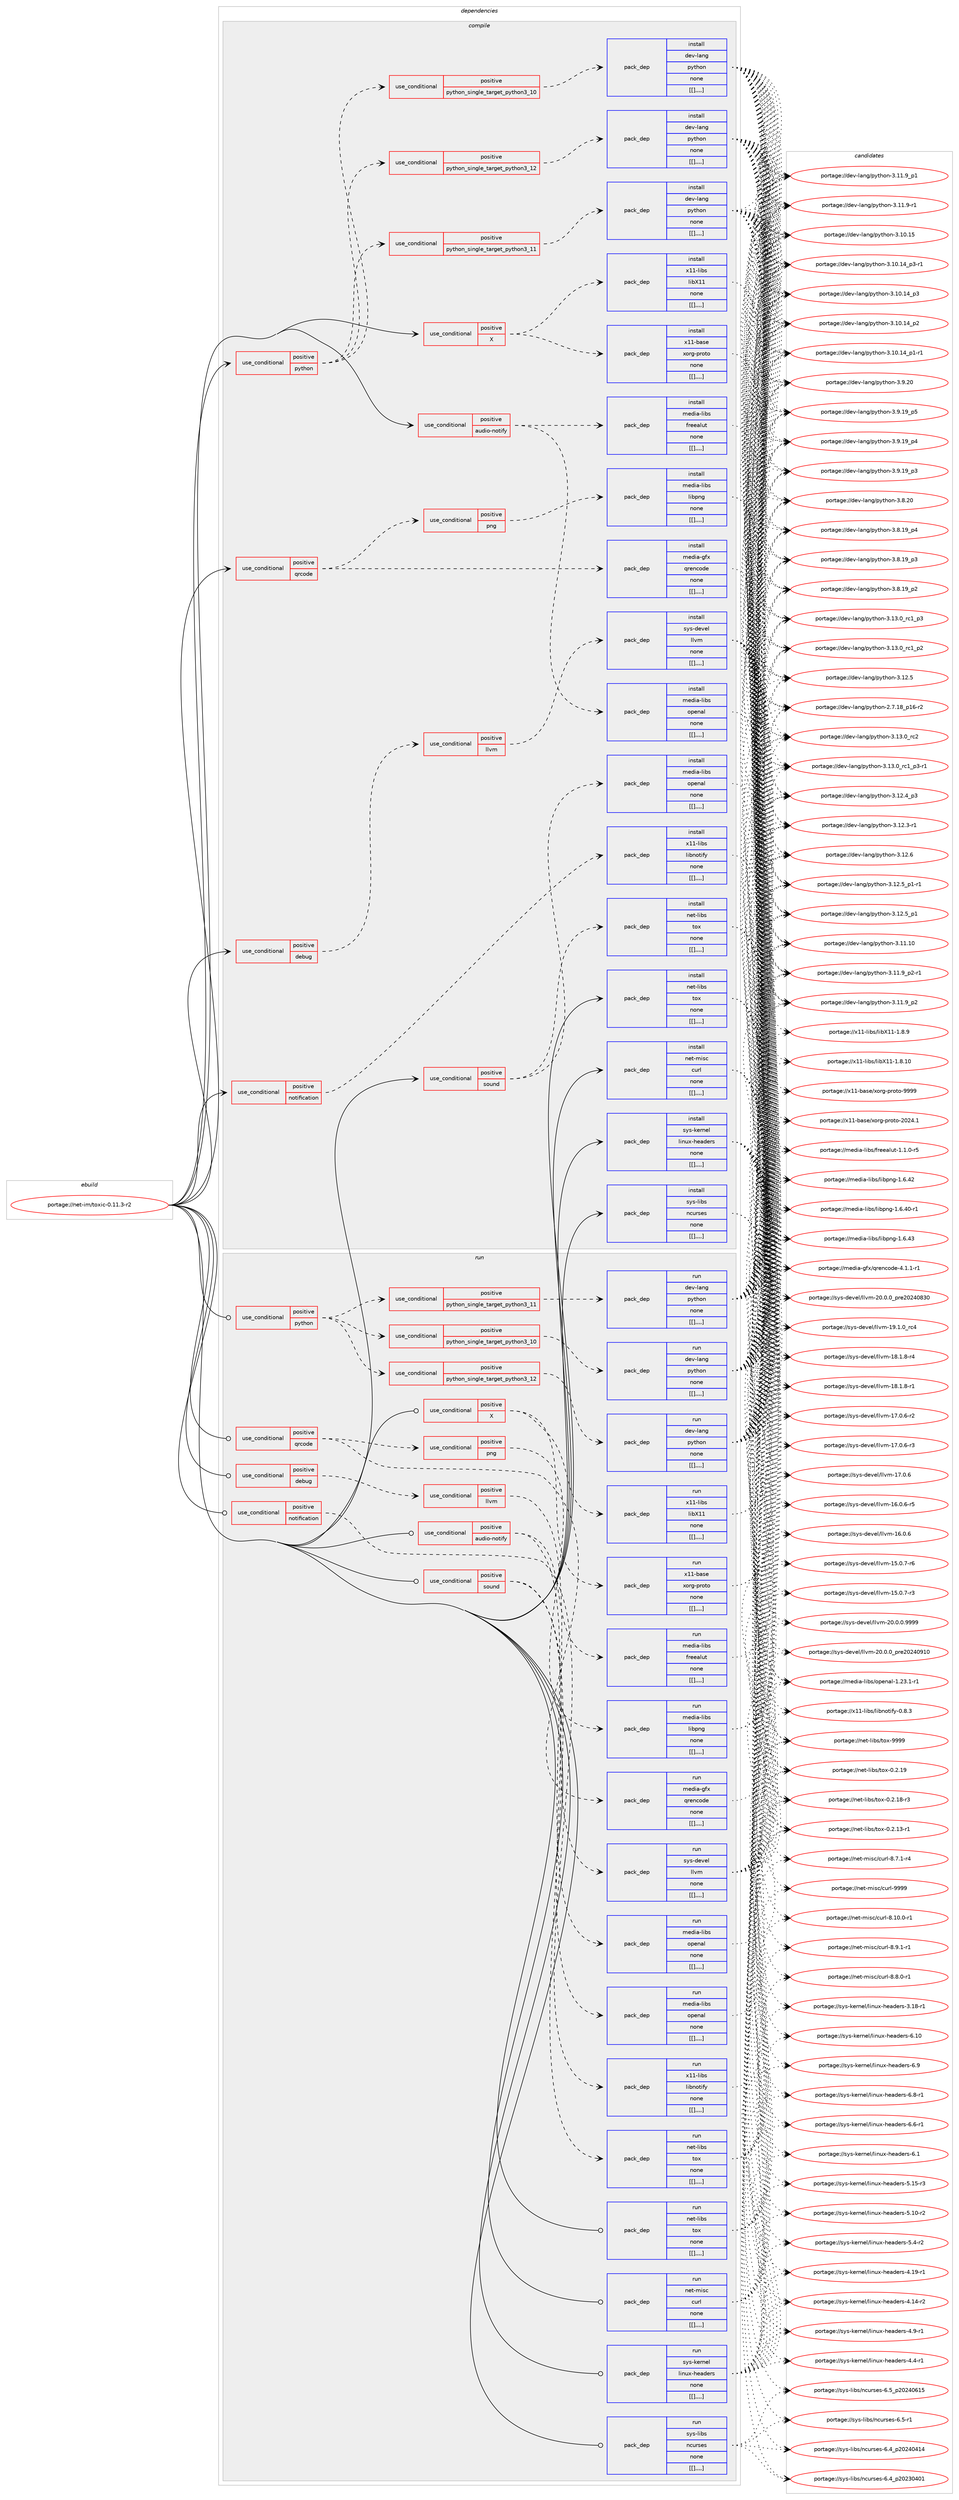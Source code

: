 digraph prolog {

# *************
# Graph options
# *************

newrank=true;
concentrate=true;
compound=true;
graph [rankdir=LR,fontname=Helvetica,fontsize=10,ranksep=1.5];#, ranksep=2.5, nodesep=0.2];
edge  [arrowhead=vee];
node  [fontname=Helvetica,fontsize=10];

# **********
# The ebuild
# **********

subgraph cluster_leftcol {
color=gray;
label=<<i>ebuild</i>>;
id [label="portage://net-im/toxic-0.11.3-r2", color=red, width=4, href="../net-im/toxic-0.11.3-r2.svg"];
}

# ****************
# The dependencies
# ****************

subgraph cluster_midcol {
color=gray;
label=<<i>dependencies</i>>;
subgraph cluster_compile {
fillcolor="#eeeeee";
style=filled;
label=<<i>compile</i>>;
subgraph cond97049 {
dependency373802 [label=<<TABLE BORDER="0" CELLBORDER="1" CELLSPACING="0" CELLPADDING="4"><TR><TD ROWSPAN="3" CELLPADDING="10">use_conditional</TD></TR><TR><TD>positive</TD></TR><TR><TD>X</TD></TR></TABLE>>, shape=none, color=red];
subgraph pack273975 {
dependency373803 [label=<<TABLE BORDER="0" CELLBORDER="1" CELLSPACING="0" CELLPADDING="4" WIDTH="220"><TR><TD ROWSPAN="6" CELLPADDING="30">pack_dep</TD></TR><TR><TD WIDTH="110">install</TD></TR><TR><TD>x11-base</TD></TR><TR><TD>xorg-proto</TD></TR><TR><TD>none</TD></TR><TR><TD>[[],,,,]</TD></TR></TABLE>>, shape=none, color=blue];
}
dependency373802:e -> dependency373803:w [weight=20,style="dashed",arrowhead="vee"];
subgraph pack273976 {
dependency373804 [label=<<TABLE BORDER="0" CELLBORDER="1" CELLSPACING="0" CELLPADDING="4" WIDTH="220"><TR><TD ROWSPAN="6" CELLPADDING="30">pack_dep</TD></TR><TR><TD WIDTH="110">install</TD></TR><TR><TD>x11-libs</TD></TR><TR><TD>libX11</TD></TR><TR><TD>none</TD></TR><TR><TD>[[],,,,]</TD></TR></TABLE>>, shape=none, color=blue];
}
dependency373802:e -> dependency373804:w [weight=20,style="dashed",arrowhead="vee"];
}
id:e -> dependency373802:w [weight=20,style="solid",arrowhead="vee"];
subgraph cond97050 {
dependency373805 [label=<<TABLE BORDER="0" CELLBORDER="1" CELLSPACING="0" CELLPADDING="4"><TR><TD ROWSPAN="3" CELLPADDING="10">use_conditional</TD></TR><TR><TD>positive</TD></TR><TR><TD>audio-notify</TD></TR></TABLE>>, shape=none, color=red];
subgraph pack273977 {
dependency373806 [label=<<TABLE BORDER="0" CELLBORDER="1" CELLSPACING="0" CELLPADDING="4" WIDTH="220"><TR><TD ROWSPAN="6" CELLPADDING="30">pack_dep</TD></TR><TR><TD WIDTH="110">install</TD></TR><TR><TD>media-libs</TD></TR><TR><TD>freealut</TD></TR><TR><TD>none</TD></TR><TR><TD>[[],,,,]</TD></TR></TABLE>>, shape=none, color=blue];
}
dependency373805:e -> dependency373806:w [weight=20,style="dashed",arrowhead="vee"];
subgraph pack273978 {
dependency373807 [label=<<TABLE BORDER="0" CELLBORDER="1" CELLSPACING="0" CELLPADDING="4" WIDTH="220"><TR><TD ROWSPAN="6" CELLPADDING="30">pack_dep</TD></TR><TR><TD WIDTH="110">install</TD></TR><TR><TD>media-libs</TD></TR><TR><TD>openal</TD></TR><TR><TD>none</TD></TR><TR><TD>[[],,,,]</TD></TR></TABLE>>, shape=none, color=blue];
}
dependency373805:e -> dependency373807:w [weight=20,style="dashed",arrowhead="vee"];
}
id:e -> dependency373805:w [weight=20,style="solid",arrowhead="vee"];
subgraph cond97051 {
dependency373808 [label=<<TABLE BORDER="0" CELLBORDER="1" CELLSPACING="0" CELLPADDING="4"><TR><TD ROWSPAN="3" CELLPADDING="10">use_conditional</TD></TR><TR><TD>positive</TD></TR><TR><TD>debug</TD></TR></TABLE>>, shape=none, color=red];
subgraph cond97052 {
dependency373809 [label=<<TABLE BORDER="0" CELLBORDER="1" CELLSPACING="0" CELLPADDING="4"><TR><TD ROWSPAN="3" CELLPADDING="10">use_conditional</TD></TR><TR><TD>positive</TD></TR><TR><TD>llvm</TD></TR></TABLE>>, shape=none, color=red];
subgraph pack273979 {
dependency373810 [label=<<TABLE BORDER="0" CELLBORDER="1" CELLSPACING="0" CELLPADDING="4" WIDTH="220"><TR><TD ROWSPAN="6" CELLPADDING="30">pack_dep</TD></TR><TR><TD WIDTH="110">install</TD></TR><TR><TD>sys-devel</TD></TR><TR><TD>llvm</TD></TR><TR><TD>none</TD></TR><TR><TD>[[],,,,]</TD></TR></TABLE>>, shape=none, color=blue];
}
dependency373809:e -> dependency373810:w [weight=20,style="dashed",arrowhead="vee"];
}
dependency373808:e -> dependency373809:w [weight=20,style="dashed",arrowhead="vee"];
}
id:e -> dependency373808:w [weight=20,style="solid",arrowhead="vee"];
subgraph cond97053 {
dependency373811 [label=<<TABLE BORDER="0" CELLBORDER="1" CELLSPACING="0" CELLPADDING="4"><TR><TD ROWSPAN="3" CELLPADDING="10">use_conditional</TD></TR><TR><TD>positive</TD></TR><TR><TD>notification</TD></TR></TABLE>>, shape=none, color=red];
subgraph pack273980 {
dependency373812 [label=<<TABLE BORDER="0" CELLBORDER="1" CELLSPACING="0" CELLPADDING="4" WIDTH="220"><TR><TD ROWSPAN="6" CELLPADDING="30">pack_dep</TD></TR><TR><TD WIDTH="110">install</TD></TR><TR><TD>x11-libs</TD></TR><TR><TD>libnotify</TD></TR><TR><TD>none</TD></TR><TR><TD>[[],,,,]</TD></TR></TABLE>>, shape=none, color=blue];
}
dependency373811:e -> dependency373812:w [weight=20,style="dashed",arrowhead="vee"];
}
id:e -> dependency373811:w [weight=20,style="solid",arrowhead="vee"];
subgraph cond97054 {
dependency373813 [label=<<TABLE BORDER="0" CELLBORDER="1" CELLSPACING="0" CELLPADDING="4"><TR><TD ROWSPAN="3" CELLPADDING="10">use_conditional</TD></TR><TR><TD>positive</TD></TR><TR><TD>python</TD></TR></TABLE>>, shape=none, color=red];
subgraph cond97055 {
dependency373814 [label=<<TABLE BORDER="0" CELLBORDER="1" CELLSPACING="0" CELLPADDING="4"><TR><TD ROWSPAN="3" CELLPADDING="10">use_conditional</TD></TR><TR><TD>positive</TD></TR><TR><TD>python_single_target_python3_10</TD></TR></TABLE>>, shape=none, color=red];
subgraph pack273981 {
dependency373815 [label=<<TABLE BORDER="0" CELLBORDER="1" CELLSPACING="0" CELLPADDING="4" WIDTH="220"><TR><TD ROWSPAN="6" CELLPADDING="30">pack_dep</TD></TR><TR><TD WIDTH="110">install</TD></TR><TR><TD>dev-lang</TD></TR><TR><TD>python</TD></TR><TR><TD>none</TD></TR><TR><TD>[[],,,,]</TD></TR></TABLE>>, shape=none, color=blue];
}
dependency373814:e -> dependency373815:w [weight=20,style="dashed",arrowhead="vee"];
}
dependency373813:e -> dependency373814:w [weight=20,style="dashed",arrowhead="vee"];
subgraph cond97056 {
dependency373816 [label=<<TABLE BORDER="0" CELLBORDER="1" CELLSPACING="0" CELLPADDING="4"><TR><TD ROWSPAN="3" CELLPADDING="10">use_conditional</TD></TR><TR><TD>positive</TD></TR><TR><TD>python_single_target_python3_11</TD></TR></TABLE>>, shape=none, color=red];
subgraph pack273982 {
dependency373817 [label=<<TABLE BORDER="0" CELLBORDER="1" CELLSPACING="0" CELLPADDING="4" WIDTH="220"><TR><TD ROWSPAN="6" CELLPADDING="30">pack_dep</TD></TR><TR><TD WIDTH="110">install</TD></TR><TR><TD>dev-lang</TD></TR><TR><TD>python</TD></TR><TR><TD>none</TD></TR><TR><TD>[[],,,,]</TD></TR></TABLE>>, shape=none, color=blue];
}
dependency373816:e -> dependency373817:w [weight=20,style="dashed",arrowhead="vee"];
}
dependency373813:e -> dependency373816:w [weight=20,style="dashed",arrowhead="vee"];
subgraph cond97057 {
dependency373818 [label=<<TABLE BORDER="0" CELLBORDER="1" CELLSPACING="0" CELLPADDING="4"><TR><TD ROWSPAN="3" CELLPADDING="10">use_conditional</TD></TR><TR><TD>positive</TD></TR><TR><TD>python_single_target_python3_12</TD></TR></TABLE>>, shape=none, color=red];
subgraph pack273983 {
dependency373819 [label=<<TABLE BORDER="0" CELLBORDER="1" CELLSPACING="0" CELLPADDING="4" WIDTH="220"><TR><TD ROWSPAN="6" CELLPADDING="30">pack_dep</TD></TR><TR><TD WIDTH="110">install</TD></TR><TR><TD>dev-lang</TD></TR><TR><TD>python</TD></TR><TR><TD>none</TD></TR><TR><TD>[[],,,,]</TD></TR></TABLE>>, shape=none, color=blue];
}
dependency373818:e -> dependency373819:w [weight=20,style="dashed",arrowhead="vee"];
}
dependency373813:e -> dependency373818:w [weight=20,style="dashed",arrowhead="vee"];
}
id:e -> dependency373813:w [weight=20,style="solid",arrowhead="vee"];
subgraph cond97058 {
dependency373820 [label=<<TABLE BORDER="0" CELLBORDER="1" CELLSPACING="0" CELLPADDING="4"><TR><TD ROWSPAN="3" CELLPADDING="10">use_conditional</TD></TR><TR><TD>positive</TD></TR><TR><TD>qrcode</TD></TR></TABLE>>, shape=none, color=red];
subgraph pack273984 {
dependency373821 [label=<<TABLE BORDER="0" CELLBORDER="1" CELLSPACING="0" CELLPADDING="4" WIDTH="220"><TR><TD ROWSPAN="6" CELLPADDING="30">pack_dep</TD></TR><TR><TD WIDTH="110">install</TD></TR><TR><TD>media-gfx</TD></TR><TR><TD>qrencode</TD></TR><TR><TD>none</TD></TR><TR><TD>[[],,,,]</TD></TR></TABLE>>, shape=none, color=blue];
}
dependency373820:e -> dependency373821:w [weight=20,style="dashed",arrowhead="vee"];
subgraph cond97059 {
dependency373822 [label=<<TABLE BORDER="0" CELLBORDER="1" CELLSPACING="0" CELLPADDING="4"><TR><TD ROWSPAN="3" CELLPADDING="10">use_conditional</TD></TR><TR><TD>positive</TD></TR><TR><TD>png</TD></TR></TABLE>>, shape=none, color=red];
subgraph pack273985 {
dependency373823 [label=<<TABLE BORDER="0" CELLBORDER="1" CELLSPACING="0" CELLPADDING="4" WIDTH="220"><TR><TD ROWSPAN="6" CELLPADDING="30">pack_dep</TD></TR><TR><TD WIDTH="110">install</TD></TR><TR><TD>media-libs</TD></TR><TR><TD>libpng</TD></TR><TR><TD>none</TD></TR><TR><TD>[[],,,,]</TD></TR></TABLE>>, shape=none, color=blue];
}
dependency373822:e -> dependency373823:w [weight=20,style="dashed",arrowhead="vee"];
}
dependency373820:e -> dependency373822:w [weight=20,style="dashed",arrowhead="vee"];
}
id:e -> dependency373820:w [weight=20,style="solid",arrowhead="vee"];
subgraph cond97060 {
dependency373824 [label=<<TABLE BORDER="0" CELLBORDER="1" CELLSPACING="0" CELLPADDING="4"><TR><TD ROWSPAN="3" CELLPADDING="10">use_conditional</TD></TR><TR><TD>positive</TD></TR><TR><TD>sound</TD></TR></TABLE>>, shape=none, color=red];
subgraph pack273986 {
dependency373825 [label=<<TABLE BORDER="0" CELLBORDER="1" CELLSPACING="0" CELLPADDING="4" WIDTH="220"><TR><TD ROWSPAN="6" CELLPADDING="30">pack_dep</TD></TR><TR><TD WIDTH="110">install</TD></TR><TR><TD>media-libs</TD></TR><TR><TD>openal</TD></TR><TR><TD>none</TD></TR><TR><TD>[[],,,,]</TD></TR></TABLE>>, shape=none, color=blue];
}
dependency373824:e -> dependency373825:w [weight=20,style="dashed",arrowhead="vee"];
subgraph pack273987 {
dependency373826 [label=<<TABLE BORDER="0" CELLBORDER="1" CELLSPACING="0" CELLPADDING="4" WIDTH="220"><TR><TD ROWSPAN="6" CELLPADDING="30">pack_dep</TD></TR><TR><TD WIDTH="110">install</TD></TR><TR><TD>net-libs</TD></TR><TR><TD>tox</TD></TR><TR><TD>none</TD></TR><TR><TD>[[],,,,]</TD></TR></TABLE>>, shape=none, color=blue];
}
dependency373824:e -> dependency373826:w [weight=20,style="dashed",arrowhead="vee"];
}
id:e -> dependency373824:w [weight=20,style="solid",arrowhead="vee"];
subgraph pack273988 {
dependency373827 [label=<<TABLE BORDER="0" CELLBORDER="1" CELLSPACING="0" CELLPADDING="4" WIDTH="220"><TR><TD ROWSPAN="6" CELLPADDING="30">pack_dep</TD></TR><TR><TD WIDTH="110">install</TD></TR><TR><TD>net-libs</TD></TR><TR><TD>tox</TD></TR><TR><TD>none</TD></TR><TR><TD>[[],,,,]</TD></TR></TABLE>>, shape=none, color=blue];
}
id:e -> dependency373827:w [weight=20,style="solid",arrowhead="vee"];
subgraph pack273989 {
dependency373828 [label=<<TABLE BORDER="0" CELLBORDER="1" CELLSPACING="0" CELLPADDING="4" WIDTH="220"><TR><TD ROWSPAN="6" CELLPADDING="30">pack_dep</TD></TR><TR><TD WIDTH="110">install</TD></TR><TR><TD>net-misc</TD></TR><TR><TD>curl</TD></TR><TR><TD>none</TD></TR><TR><TD>[[],,,,]</TD></TR></TABLE>>, shape=none, color=blue];
}
id:e -> dependency373828:w [weight=20,style="solid",arrowhead="vee"];
subgraph pack273990 {
dependency373829 [label=<<TABLE BORDER="0" CELLBORDER="1" CELLSPACING="0" CELLPADDING="4" WIDTH="220"><TR><TD ROWSPAN="6" CELLPADDING="30">pack_dep</TD></TR><TR><TD WIDTH="110">install</TD></TR><TR><TD>sys-kernel</TD></TR><TR><TD>linux-headers</TD></TR><TR><TD>none</TD></TR><TR><TD>[[],,,,]</TD></TR></TABLE>>, shape=none, color=blue];
}
id:e -> dependency373829:w [weight=20,style="solid",arrowhead="vee"];
subgraph pack273991 {
dependency373830 [label=<<TABLE BORDER="0" CELLBORDER="1" CELLSPACING="0" CELLPADDING="4" WIDTH="220"><TR><TD ROWSPAN="6" CELLPADDING="30">pack_dep</TD></TR><TR><TD WIDTH="110">install</TD></TR><TR><TD>sys-libs</TD></TR><TR><TD>ncurses</TD></TR><TR><TD>none</TD></TR><TR><TD>[[],,,,]</TD></TR></TABLE>>, shape=none, color=blue];
}
id:e -> dependency373830:w [weight=20,style="solid",arrowhead="vee"];
}
subgraph cluster_compileandrun {
fillcolor="#eeeeee";
style=filled;
label=<<i>compile and run</i>>;
}
subgraph cluster_run {
fillcolor="#eeeeee";
style=filled;
label=<<i>run</i>>;
subgraph cond97061 {
dependency373831 [label=<<TABLE BORDER="0" CELLBORDER="1" CELLSPACING="0" CELLPADDING="4"><TR><TD ROWSPAN="3" CELLPADDING="10">use_conditional</TD></TR><TR><TD>positive</TD></TR><TR><TD>X</TD></TR></TABLE>>, shape=none, color=red];
subgraph pack273992 {
dependency373832 [label=<<TABLE BORDER="0" CELLBORDER="1" CELLSPACING="0" CELLPADDING="4" WIDTH="220"><TR><TD ROWSPAN="6" CELLPADDING="30">pack_dep</TD></TR><TR><TD WIDTH="110">run</TD></TR><TR><TD>x11-base</TD></TR><TR><TD>xorg-proto</TD></TR><TR><TD>none</TD></TR><TR><TD>[[],,,,]</TD></TR></TABLE>>, shape=none, color=blue];
}
dependency373831:e -> dependency373832:w [weight=20,style="dashed",arrowhead="vee"];
subgraph pack273993 {
dependency373833 [label=<<TABLE BORDER="0" CELLBORDER="1" CELLSPACING="0" CELLPADDING="4" WIDTH="220"><TR><TD ROWSPAN="6" CELLPADDING="30">pack_dep</TD></TR><TR><TD WIDTH="110">run</TD></TR><TR><TD>x11-libs</TD></TR><TR><TD>libX11</TD></TR><TR><TD>none</TD></TR><TR><TD>[[],,,,]</TD></TR></TABLE>>, shape=none, color=blue];
}
dependency373831:e -> dependency373833:w [weight=20,style="dashed",arrowhead="vee"];
}
id:e -> dependency373831:w [weight=20,style="solid",arrowhead="odot"];
subgraph cond97062 {
dependency373834 [label=<<TABLE BORDER="0" CELLBORDER="1" CELLSPACING="0" CELLPADDING="4"><TR><TD ROWSPAN="3" CELLPADDING="10">use_conditional</TD></TR><TR><TD>positive</TD></TR><TR><TD>audio-notify</TD></TR></TABLE>>, shape=none, color=red];
subgraph pack273994 {
dependency373835 [label=<<TABLE BORDER="0" CELLBORDER="1" CELLSPACING="0" CELLPADDING="4" WIDTH="220"><TR><TD ROWSPAN="6" CELLPADDING="30">pack_dep</TD></TR><TR><TD WIDTH="110">run</TD></TR><TR><TD>media-libs</TD></TR><TR><TD>freealut</TD></TR><TR><TD>none</TD></TR><TR><TD>[[],,,,]</TD></TR></TABLE>>, shape=none, color=blue];
}
dependency373834:e -> dependency373835:w [weight=20,style="dashed",arrowhead="vee"];
subgraph pack273995 {
dependency373836 [label=<<TABLE BORDER="0" CELLBORDER="1" CELLSPACING="0" CELLPADDING="4" WIDTH="220"><TR><TD ROWSPAN="6" CELLPADDING="30">pack_dep</TD></TR><TR><TD WIDTH="110">run</TD></TR><TR><TD>media-libs</TD></TR><TR><TD>openal</TD></TR><TR><TD>none</TD></TR><TR><TD>[[],,,,]</TD></TR></TABLE>>, shape=none, color=blue];
}
dependency373834:e -> dependency373836:w [weight=20,style="dashed",arrowhead="vee"];
}
id:e -> dependency373834:w [weight=20,style="solid",arrowhead="odot"];
subgraph cond97063 {
dependency373837 [label=<<TABLE BORDER="0" CELLBORDER="1" CELLSPACING="0" CELLPADDING="4"><TR><TD ROWSPAN="3" CELLPADDING="10">use_conditional</TD></TR><TR><TD>positive</TD></TR><TR><TD>debug</TD></TR></TABLE>>, shape=none, color=red];
subgraph cond97064 {
dependency373838 [label=<<TABLE BORDER="0" CELLBORDER="1" CELLSPACING="0" CELLPADDING="4"><TR><TD ROWSPAN="3" CELLPADDING="10">use_conditional</TD></TR><TR><TD>positive</TD></TR><TR><TD>llvm</TD></TR></TABLE>>, shape=none, color=red];
subgraph pack273996 {
dependency373839 [label=<<TABLE BORDER="0" CELLBORDER="1" CELLSPACING="0" CELLPADDING="4" WIDTH="220"><TR><TD ROWSPAN="6" CELLPADDING="30">pack_dep</TD></TR><TR><TD WIDTH="110">run</TD></TR><TR><TD>sys-devel</TD></TR><TR><TD>llvm</TD></TR><TR><TD>none</TD></TR><TR><TD>[[],,,,]</TD></TR></TABLE>>, shape=none, color=blue];
}
dependency373838:e -> dependency373839:w [weight=20,style="dashed",arrowhead="vee"];
}
dependency373837:e -> dependency373838:w [weight=20,style="dashed",arrowhead="vee"];
}
id:e -> dependency373837:w [weight=20,style="solid",arrowhead="odot"];
subgraph cond97065 {
dependency373840 [label=<<TABLE BORDER="0" CELLBORDER="1" CELLSPACING="0" CELLPADDING="4"><TR><TD ROWSPAN="3" CELLPADDING="10">use_conditional</TD></TR><TR><TD>positive</TD></TR><TR><TD>notification</TD></TR></TABLE>>, shape=none, color=red];
subgraph pack273997 {
dependency373841 [label=<<TABLE BORDER="0" CELLBORDER="1" CELLSPACING="0" CELLPADDING="4" WIDTH="220"><TR><TD ROWSPAN="6" CELLPADDING="30">pack_dep</TD></TR><TR><TD WIDTH="110">run</TD></TR><TR><TD>x11-libs</TD></TR><TR><TD>libnotify</TD></TR><TR><TD>none</TD></TR><TR><TD>[[],,,,]</TD></TR></TABLE>>, shape=none, color=blue];
}
dependency373840:e -> dependency373841:w [weight=20,style="dashed",arrowhead="vee"];
}
id:e -> dependency373840:w [weight=20,style="solid",arrowhead="odot"];
subgraph cond97066 {
dependency373842 [label=<<TABLE BORDER="0" CELLBORDER="1" CELLSPACING="0" CELLPADDING="4"><TR><TD ROWSPAN="3" CELLPADDING="10">use_conditional</TD></TR><TR><TD>positive</TD></TR><TR><TD>python</TD></TR></TABLE>>, shape=none, color=red];
subgraph cond97067 {
dependency373843 [label=<<TABLE BORDER="0" CELLBORDER="1" CELLSPACING="0" CELLPADDING="4"><TR><TD ROWSPAN="3" CELLPADDING="10">use_conditional</TD></TR><TR><TD>positive</TD></TR><TR><TD>python_single_target_python3_10</TD></TR></TABLE>>, shape=none, color=red];
subgraph pack273998 {
dependency373844 [label=<<TABLE BORDER="0" CELLBORDER="1" CELLSPACING="0" CELLPADDING="4" WIDTH="220"><TR><TD ROWSPAN="6" CELLPADDING="30">pack_dep</TD></TR><TR><TD WIDTH="110">run</TD></TR><TR><TD>dev-lang</TD></TR><TR><TD>python</TD></TR><TR><TD>none</TD></TR><TR><TD>[[],,,,]</TD></TR></TABLE>>, shape=none, color=blue];
}
dependency373843:e -> dependency373844:w [weight=20,style="dashed",arrowhead="vee"];
}
dependency373842:e -> dependency373843:w [weight=20,style="dashed",arrowhead="vee"];
subgraph cond97068 {
dependency373845 [label=<<TABLE BORDER="0" CELLBORDER="1" CELLSPACING="0" CELLPADDING="4"><TR><TD ROWSPAN="3" CELLPADDING="10">use_conditional</TD></TR><TR><TD>positive</TD></TR><TR><TD>python_single_target_python3_11</TD></TR></TABLE>>, shape=none, color=red];
subgraph pack273999 {
dependency373846 [label=<<TABLE BORDER="0" CELLBORDER="1" CELLSPACING="0" CELLPADDING="4" WIDTH="220"><TR><TD ROWSPAN="6" CELLPADDING="30">pack_dep</TD></TR><TR><TD WIDTH="110">run</TD></TR><TR><TD>dev-lang</TD></TR><TR><TD>python</TD></TR><TR><TD>none</TD></TR><TR><TD>[[],,,,]</TD></TR></TABLE>>, shape=none, color=blue];
}
dependency373845:e -> dependency373846:w [weight=20,style="dashed",arrowhead="vee"];
}
dependency373842:e -> dependency373845:w [weight=20,style="dashed",arrowhead="vee"];
subgraph cond97069 {
dependency373847 [label=<<TABLE BORDER="0" CELLBORDER="1" CELLSPACING="0" CELLPADDING="4"><TR><TD ROWSPAN="3" CELLPADDING="10">use_conditional</TD></TR><TR><TD>positive</TD></TR><TR><TD>python_single_target_python3_12</TD></TR></TABLE>>, shape=none, color=red];
subgraph pack274000 {
dependency373848 [label=<<TABLE BORDER="0" CELLBORDER="1" CELLSPACING="0" CELLPADDING="4" WIDTH="220"><TR><TD ROWSPAN="6" CELLPADDING="30">pack_dep</TD></TR><TR><TD WIDTH="110">run</TD></TR><TR><TD>dev-lang</TD></TR><TR><TD>python</TD></TR><TR><TD>none</TD></TR><TR><TD>[[],,,,]</TD></TR></TABLE>>, shape=none, color=blue];
}
dependency373847:e -> dependency373848:w [weight=20,style="dashed",arrowhead="vee"];
}
dependency373842:e -> dependency373847:w [weight=20,style="dashed",arrowhead="vee"];
}
id:e -> dependency373842:w [weight=20,style="solid",arrowhead="odot"];
subgraph cond97070 {
dependency373849 [label=<<TABLE BORDER="0" CELLBORDER="1" CELLSPACING="0" CELLPADDING="4"><TR><TD ROWSPAN="3" CELLPADDING="10">use_conditional</TD></TR><TR><TD>positive</TD></TR><TR><TD>qrcode</TD></TR></TABLE>>, shape=none, color=red];
subgraph pack274001 {
dependency373850 [label=<<TABLE BORDER="0" CELLBORDER="1" CELLSPACING="0" CELLPADDING="4" WIDTH="220"><TR><TD ROWSPAN="6" CELLPADDING="30">pack_dep</TD></TR><TR><TD WIDTH="110">run</TD></TR><TR><TD>media-gfx</TD></TR><TR><TD>qrencode</TD></TR><TR><TD>none</TD></TR><TR><TD>[[],,,,]</TD></TR></TABLE>>, shape=none, color=blue];
}
dependency373849:e -> dependency373850:w [weight=20,style="dashed",arrowhead="vee"];
subgraph cond97071 {
dependency373851 [label=<<TABLE BORDER="0" CELLBORDER="1" CELLSPACING="0" CELLPADDING="4"><TR><TD ROWSPAN="3" CELLPADDING="10">use_conditional</TD></TR><TR><TD>positive</TD></TR><TR><TD>png</TD></TR></TABLE>>, shape=none, color=red];
subgraph pack274002 {
dependency373852 [label=<<TABLE BORDER="0" CELLBORDER="1" CELLSPACING="0" CELLPADDING="4" WIDTH="220"><TR><TD ROWSPAN="6" CELLPADDING="30">pack_dep</TD></TR><TR><TD WIDTH="110">run</TD></TR><TR><TD>media-libs</TD></TR><TR><TD>libpng</TD></TR><TR><TD>none</TD></TR><TR><TD>[[],,,,]</TD></TR></TABLE>>, shape=none, color=blue];
}
dependency373851:e -> dependency373852:w [weight=20,style="dashed",arrowhead="vee"];
}
dependency373849:e -> dependency373851:w [weight=20,style="dashed",arrowhead="vee"];
}
id:e -> dependency373849:w [weight=20,style="solid",arrowhead="odot"];
subgraph cond97072 {
dependency373853 [label=<<TABLE BORDER="0" CELLBORDER="1" CELLSPACING="0" CELLPADDING="4"><TR><TD ROWSPAN="3" CELLPADDING="10">use_conditional</TD></TR><TR><TD>positive</TD></TR><TR><TD>sound</TD></TR></TABLE>>, shape=none, color=red];
subgraph pack274003 {
dependency373854 [label=<<TABLE BORDER="0" CELLBORDER="1" CELLSPACING="0" CELLPADDING="4" WIDTH="220"><TR><TD ROWSPAN="6" CELLPADDING="30">pack_dep</TD></TR><TR><TD WIDTH="110">run</TD></TR><TR><TD>media-libs</TD></TR><TR><TD>openal</TD></TR><TR><TD>none</TD></TR><TR><TD>[[],,,,]</TD></TR></TABLE>>, shape=none, color=blue];
}
dependency373853:e -> dependency373854:w [weight=20,style="dashed",arrowhead="vee"];
subgraph pack274004 {
dependency373855 [label=<<TABLE BORDER="0" CELLBORDER="1" CELLSPACING="0" CELLPADDING="4" WIDTH="220"><TR><TD ROWSPAN="6" CELLPADDING="30">pack_dep</TD></TR><TR><TD WIDTH="110">run</TD></TR><TR><TD>net-libs</TD></TR><TR><TD>tox</TD></TR><TR><TD>none</TD></TR><TR><TD>[[],,,,]</TD></TR></TABLE>>, shape=none, color=blue];
}
dependency373853:e -> dependency373855:w [weight=20,style="dashed",arrowhead="vee"];
}
id:e -> dependency373853:w [weight=20,style="solid",arrowhead="odot"];
subgraph pack274005 {
dependency373856 [label=<<TABLE BORDER="0" CELLBORDER="1" CELLSPACING="0" CELLPADDING="4" WIDTH="220"><TR><TD ROWSPAN="6" CELLPADDING="30">pack_dep</TD></TR><TR><TD WIDTH="110">run</TD></TR><TR><TD>net-libs</TD></TR><TR><TD>tox</TD></TR><TR><TD>none</TD></TR><TR><TD>[[],,,,]</TD></TR></TABLE>>, shape=none, color=blue];
}
id:e -> dependency373856:w [weight=20,style="solid",arrowhead="odot"];
subgraph pack274006 {
dependency373857 [label=<<TABLE BORDER="0" CELLBORDER="1" CELLSPACING="0" CELLPADDING="4" WIDTH="220"><TR><TD ROWSPAN="6" CELLPADDING="30">pack_dep</TD></TR><TR><TD WIDTH="110">run</TD></TR><TR><TD>net-misc</TD></TR><TR><TD>curl</TD></TR><TR><TD>none</TD></TR><TR><TD>[[],,,,]</TD></TR></TABLE>>, shape=none, color=blue];
}
id:e -> dependency373857:w [weight=20,style="solid",arrowhead="odot"];
subgraph pack274007 {
dependency373858 [label=<<TABLE BORDER="0" CELLBORDER="1" CELLSPACING="0" CELLPADDING="4" WIDTH="220"><TR><TD ROWSPAN="6" CELLPADDING="30">pack_dep</TD></TR><TR><TD WIDTH="110">run</TD></TR><TR><TD>sys-kernel</TD></TR><TR><TD>linux-headers</TD></TR><TR><TD>none</TD></TR><TR><TD>[[],,,,]</TD></TR></TABLE>>, shape=none, color=blue];
}
id:e -> dependency373858:w [weight=20,style="solid",arrowhead="odot"];
subgraph pack274008 {
dependency373859 [label=<<TABLE BORDER="0" CELLBORDER="1" CELLSPACING="0" CELLPADDING="4" WIDTH="220"><TR><TD ROWSPAN="6" CELLPADDING="30">pack_dep</TD></TR><TR><TD WIDTH="110">run</TD></TR><TR><TD>sys-libs</TD></TR><TR><TD>ncurses</TD></TR><TR><TD>none</TD></TR><TR><TD>[[],,,,]</TD></TR></TABLE>>, shape=none, color=blue];
}
id:e -> dependency373859:w [weight=20,style="solid",arrowhead="odot"];
}
}

# **************
# The candidates
# **************

subgraph cluster_choices {
rank=same;
color=gray;
label=<<i>candidates</i>>;

subgraph choice273975 {
color=black;
nodesep=1;
choice120494945989711510147120111114103451121141111161114557575757 [label="portage://x11-base/xorg-proto-9999", color=red, width=4,href="../x11-base/xorg-proto-9999.svg"];
choice1204949459897115101471201111141034511211411111611145504850524649 [label="portage://x11-base/xorg-proto-2024.1", color=red, width=4,href="../x11-base/xorg-proto-2024.1.svg"];
dependency373803:e -> choice120494945989711510147120111114103451121141111161114557575757:w [style=dotted,weight="100"];
dependency373803:e -> choice1204949459897115101471201111141034511211411111611145504850524649:w [style=dotted,weight="100"];
}
subgraph choice273976 {
color=black;
nodesep=1;
choice12049494510810598115471081059888494945494656464948 [label="portage://x11-libs/libX11-1.8.10", color=red, width=4,href="../x11-libs/libX11-1.8.10.svg"];
choice120494945108105981154710810598884949454946564657 [label="portage://x11-libs/libX11-1.8.9", color=red, width=4,href="../x11-libs/libX11-1.8.9.svg"];
dependency373804:e -> choice12049494510810598115471081059888494945494656464948:w [style=dotted,weight="100"];
dependency373804:e -> choice120494945108105981154710810598884949454946564657:w [style=dotted,weight="100"];
}
subgraph choice273977 {
color=black;
nodesep=1;
choice10910110010597451081059811547102114101101971081171164549464946484511453 [label="portage://media-libs/freealut-1.1.0-r5", color=red, width=4,href="../media-libs/freealut-1.1.0-r5.svg"];
dependency373806:e -> choice10910110010597451081059811547102114101101971081171164549464946484511453:w [style=dotted,weight="100"];
}
subgraph choice273978 {
color=black;
nodesep=1;
choice1091011001059745108105981154711111210111097108454946505146494511449 [label="portage://media-libs/openal-1.23.1-r1", color=red, width=4,href="../media-libs/openal-1.23.1-r1.svg"];
dependency373807:e -> choice1091011001059745108105981154711111210111097108454946505146494511449:w [style=dotted,weight="100"];
}
subgraph choice273979 {
color=black;
nodesep=1;
choice1151211154510010111810110847108108118109455048464846484657575757 [label="portage://sys-devel/llvm-20.0.0.9999", color=red, width=4,href="../sys-devel/llvm-20.0.0.9999.svg"];
choice115121115451001011181011084710810811810945504846484648951121141015048505248574948 [label="portage://sys-devel/llvm-20.0.0_pre20240910", color=red, width=4,href="../sys-devel/llvm-20.0.0_pre20240910.svg"];
choice115121115451001011181011084710810811810945504846484648951121141015048505248565148 [label="portage://sys-devel/llvm-20.0.0_pre20240830", color=red, width=4,href="../sys-devel/llvm-20.0.0_pre20240830.svg"];
choice115121115451001011181011084710810811810945495746494648951149952 [label="portage://sys-devel/llvm-19.1.0_rc4", color=red, width=4,href="../sys-devel/llvm-19.1.0_rc4.svg"];
choice1151211154510010111810110847108108118109454956464946564511452 [label="portage://sys-devel/llvm-18.1.8-r4", color=red, width=4,href="../sys-devel/llvm-18.1.8-r4.svg"];
choice1151211154510010111810110847108108118109454956464946564511449 [label="portage://sys-devel/llvm-18.1.8-r1", color=red, width=4,href="../sys-devel/llvm-18.1.8-r1.svg"];
choice1151211154510010111810110847108108118109454955464846544511451 [label="portage://sys-devel/llvm-17.0.6-r3", color=red, width=4,href="../sys-devel/llvm-17.0.6-r3.svg"];
choice1151211154510010111810110847108108118109454955464846544511450 [label="portage://sys-devel/llvm-17.0.6-r2", color=red, width=4,href="../sys-devel/llvm-17.0.6-r2.svg"];
choice115121115451001011181011084710810811810945495546484654 [label="portage://sys-devel/llvm-17.0.6", color=red, width=4,href="../sys-devel/llvm-17.0.6.svg"];
choice1151211154510010111810110847108108118109454954464846544511453 [label="portage://sys-devel/llvm-16.0.6-r5", color=red, width=4,href="../sys-devel/llvm-16.0.6-r5.svg"];
choice115121115451001011181011084710810811810945495446484654 [label="portage://sys-devel/llvm-16.0.6", color=red, width=4,href="../sys-devel/llvm-16.0.6.svg"];
choice1151211154510010111810110847108108118109454953464846554511454 [label="portage://sys-devel/llvm-15.0.7-r6", color=red, width=4,href="../sys-devel/llvm-15.0.7-r6.svg"];
choice1151211154510010111810110847108108118109454953464846554511451 [label="portage://sys-devel/llvm-15.0.7-r3", color=red, width=4,href="../sys-devel/llvm-15.0.7-r3.svg"];
dependency373810:e -> choice1151211154510010111810110847108108118109455048464846484657575757:w [style=dotted,weight="100"];
dependency373810:e -> choice115121115451001011181011084710810811810945504846484648951121141015048505248574948:w [style=dotted,weight="100"];
dependency373810:e -> choice115121115451001011181011084710810811810945504846484648951121141015048505248565148:w [style=dotted,weight="100"];
dependency373810:e -> choice115121115451001011181011084710810811810945495746494648951149952:w [style=dotted,weight="100"];
dependency373810:e -> choice1151211154510010111810110847108108118109454956464946564511452:w [style=dotted,weight="100"];
dependency373810:e -> choice1151211154510010111810110847108108118109454956464946564511449:w [style=dotted,weight="100"];
dependency373810:e -> choice1151211154510010111810110847108108118109454955464846544511451:w [style=dotted,weight="100"];
dependency373810:e -> choice1151211154510010111810110847108108118109454955464846544511450:w [style=dotted,weight="100"];
dependency373810:e -> choice115121115451001011181011084710810811810945495546484654:w [style=dotted,weight="100"];
dependency373810:e -> choice1151211154510010111810110847108108118109454954464846544511453:w [style=dotted,weight="100"];
dependency373810:e -> choice115121115451001011181011084710810811810945495446484654:w [style=dotted,weight="100"];
dependency373810:e -> choice1151211154510010111810110847108108118109454953464846554511454:w [style=dotted,weight="100"];
dependency373810:e -> choice1151211154510010111810110847108108118109454953464846554511451:w [style=dotted,weight="100"];
}
subgraph choice273980 {
color=black;
nodesep=1;
choice120494945108105981154710810598110111116105102121454846564651 [label="portage://x11-libs/libnotify-0.8.3", color=red, width=4,href="../x11-libs/libnotify-0.8.3.svg"];
dependency373812:e -> choice120494945108105981154710810598110111116105102121454846564651:w [style=dotted,weight="100"];
}
subgraph choice273981 {
color=black;
nodesep=1;
choice10010111845108971101034711212111610411111045514649514648951149950 [label="portage://dev-lang/python-3.13.0_rc2", color=red, width=4,href="../dev-lang/python-3.13.0_rc2.svg"];
choice1001011184510897110103471121211161041111104551464951464895114994995112514511449 [label="portage://dev-lang/python-3.13.0_rc1_p3-r1", color=red, width=4,href="../dev-lang/python-3.13.0_rc1_p3-r1.svg"];
choice100101118451089711010347112121116104111110455146495146489511499499511251 [label="portage://dev-lang/python-3.13.0_rc1_p3", color=red, width=4,href="../dev-lang/python-3.13.0_rc1_p3.svg"];
choice100101118451089711010347112121116104111110455146495146489511499499511250 [label="portage://dev-lang/python-3.13.0_rc1_p2", color=red, width=4,href="../dev-lang/python-3.13.0_rc1_p2.svg"];
choice10010111845108971101034711212111610411111045514649504654 [label="portage://dev-lang/python-3.12.6", color=red, width=4,href="../dev-lang/python-3.12.6.svg"];
choice1001011184510897110103471121211161041111104551464950465395112494511449 [label="portage://dev-lang/python-3.12.5_p1-r1", color=red, width=4,href="../dev-lang/python-3.12.5_p1-r1.svg"];
choice100101118451089711010347112121116104111110455146495046539511249 [label="portage://dev-lang/python-3.12.5_p1", color=red, width=4,href="../dev-lang/python-3.12.5_p1.svg"];
choice10010111845108971101034711212111610411111045514649504653 [label="portage://dev-lang/python-3.12.5", color=red, width=4,href="../dev-lang/python-3.12.5.svg"];
choice100101118451089711010347112121116104111110455146495046529511251 [label="portage://dev-lang/python-3.12.4_p3", color=red, width=4,href="../dev-lang/python-3.12.4_p3.svg"];
choice100101118451089711010347112121116104111110455146495046514511449 [label="portage://dev-lang/python-3.12.3-r1", color=red, width=4,href="../dev-lang/python-3.12.3-r1.svg"];
choice1001011184510897110103471121211161041111104551464949464948 [label="portage://dev-lang/python-3.11.10", color=red, width=4,href="../dev-lang/python-3.11.10.svg"];
choice1001011184510897110103471121211161041111104551464949465795112504511449 [label="portage://dev-lang/python-3.11.9_p2-r1", color=red, width=4,href="../dev-lang/python-3.11.9_p2-r1.svg"];
choice100101118451089711010347112121116104111110455146494946579511250 [label="portage://dev-lang/python-3.11.9_p2", color=red, width=4,href="../dev-lang/python-3.11.9_p2.svg"];
choice100101118451089711010347112121116104111110455146494946579511249 [label="portage://dev-lang/python-3.11.9_p1", color=red, width=4,href="../dev-lang/python-3.11.9_p1.svg"];
choice100101118451089711010347112121116104111110455146494946574511449 [label="portage://dev-lang/python-3.11.9-r1", color=red, width=4,href="../dev-lang/python-3.11.9-r1.svg"];
choice1001011184510897110103471121211161041111104551464948464953 [label="portage://dev-lang/python-3.10.15", color=red, width=4,href="../dev-lang/python-3.10.15.svg"];
choice100101118451089711010347112121116104111110455146494846495295112514511449 [label="portage://dev-lang/python-3.10.14_p3-r1", color=red, width=4,href="../dev-lang/python-3.10.14_p3-r1.svg"];
choice10010111845108971101034711212111610411111045514649484649529511251 [label="portage://dev-lang/python-3.10.14_p3", color=red, width=4,href="../dev-lang/python-3.10.14_p3.svg"];
choice10010111845108971101034711212111610411111045514649484649529511250 [label="portage://dev-lang/python-3.10.14_p2", color=red, width=4,href="../dev-lang/python-3.10.14_p2.svg"];
choice100101118451089711010347112121116104111110455146494846495295112494511449 [label="portage://dev-lang/python-3.10.14_p1-r1", color=red, width=4,href="../dev-lang/python-3.10.14_p1-r1.svg"];
choice10010111845108971101034711212111610411111045514657465048 [label="portage://dev-lang/python-3.9.20", color=red, width=4,href="../dev-lang/python-3.9.20.svg"];
choice100101118451089711010347112121116104111110455146574649579511253 [label="portage://dev-lang/python-3.9.19_p5", color=red, width=4,href="../dev-lang/python-3.9.19_p5.svg"];
choice100101118451089711010347112121116104111110455146574649579511252 [label="portage://dev-lang/python-3.9.19_p4", color=red, width=4,href="../dev-lang/python-3.9.19_p4.svg"];
choice100101118451089711010347112121116104111110455146574649579511251 [label="portage://dev-lang/python-3.9.19_p3", color=red, width=4,href="../dev-lang/python-3.9.19_p3.svg"];
choice10010111845108971101034711212111610411111045514656465048 [label="portage://dev-lang/python-3.8.20", color=red, width=4,href="../dev-lang/python-3.8.20.svg"];
choice100101118451089711010347112121116104111110455146564649579511252 [label="portage://dev-lang/python-3.8.19_p4", color=red, width=4,href="../dev-lang/python-3.8.19_p4.svg"];
choice100101118451089711010347112121116104111110455146564649579511251 [label="portage://dev-lang/python-3.8.19_p3", color=red, width=4,href="../dev-lang/python-3.8.19_p3.svg"];
choice100101118451089711010347112121116104111110455146564649579511250 [label="portage://dev-lang/python-3.8.19_p2", color=red, width=4,href="../dev-lang/python-3.8.19_p2.svg"];
choice100101118451089711010347112121116104111110455046554649569511249544511450 [label="portage://dev-lang/python-2.7.18_p16-r2", color=red, width=4,href="../dev-lang/python-2.7.18_p16-r2.svg"];
dependency373815:e -> choice10010111845108971101034711212111610411111045514649514648951149950:w [style=dotted,weight="100"];
dependency373815:e -> choice1001011184510897110103471121211161041111104551464951464895114994995112514511449:w [style=dotted,weight="100"];
dependency373815:e -> choice100101118451089711010347112121116104111110455146495146489511499499511251:w [style=dotted,weight="100"];
dependency373815:e -> choice100101118451089711010347112121116104111110455146495146489511499499511250:w [style=dotted,weight="100"];
dependency373815:e -> choice10010111845108971101034711212111610411111045514649504654:w [style=dotted,weight="100"];
dependency373815:e -> choice1001011184510897110103471121211161041111104551464950465395112494511449:w [style=dotted,weight="100"];
dependency373815:e -> choice100101118451089711010347112121116104111110455146495046539511249:w [style=dotted,weight="100"];
dependency373815:e -> choice10010111845108971101034711212111610411111045514649504653:w [style=dotted,weight="100"];
dependency373815:e -> choice100101118451089711010347112121116104111110455146495046529511251:w [style=dotted,weight="100"];
dependency373815:e -> choice100101118451089711010347112121116104111110455146495046514511449:w [style=dotted,weight="100"];
dependency373815:e -> choice1001011184510897110103471121211161041111104551464949464948:w [style=dotted,weight="100"];
dependency373815:e -> choice1001011184510897110103471121211161041111104551464949465795112504511449:w [style=dotted,weight="100"];
dependency373815:e -> choice100101118451089711010347112121116104111110455146494946579511250:w [style=dotted,weight="100"];
dependency373815:e -> choice100101118451089711010347112121116104111110455146494946579511249:w [style=dotted,weight="100"];
dependency373815:e -> choice100101118451089711010347112121116104111110455146494946574511449:w [style=dotted,weight="100"];
dependency373815:e -> choice1001011184510897110103471121211161041111104551464948464953:w [style=dotted,weight="100"];
dependency373815:e -> choice100101118451089711010347112121116104111110455146494846495295112514511449:w [style=dotted,weight="100"];
dependency373815:e -> choice10010111845108971101034711212111610411111045514649484649529511251:w [style=dotted,weight="100"];
dependency373815:e -> choice10010111845108971101034711212111610411111045514649484649529511250:w [style=dotted,weight="100"];
dependency373815:e -> choice100101118451089711010347112121116104111110455146494846495295112494511449:w [style=dotted,weight="100"];
dependency373815:e -> choice10010111845108971101034711212111610411111045514657465048:w [style=dotted,weight="100"];
dependency373815:e -> choice100101118451089711010347112121116104111110455146574649579511253:w [style=dotted,weight="100"];
dependency373815:e -> choice100101118451089711010347112121116104111110455146574649579511252:w [style=dotted,weight="100"];
dependency373815:e -> choice100101118451089711010347112121116104111110455146574649579511251:w [style=dotted,weight="100"];
dependency373815:e -> choice10010111845108971101034711212111610411111045514656465048:w [style=dotted,weight="100"];
dependency373815:e -> choice100101118451089711010347112121116104111110455146564649579511252:w [style=dotted,weight="100"];
dependency373815:e -> choice100101118451089711010347112121116104111110455146564649579511251:w [style=dotted,weight="100"];
dependency373815:e -> choice100101118451089711010347112121116104111110455146564649579511250:w [style=dotted,weight="100"];
dependency373815:e -> choice100101118451089711010347112121116104111110455046554649569511249544511450:w [style=dotted,weight="100"];
}
subgraph choice273982 {
color=black;
nodesep=1;
choice10010111845108971101034711212111610411111045514649514648951149950 [label="portage://dev-lang/python-3.13.0_rc2", color=red, width=4,href="../dev-lang/python-3.13.0_rc2.svg"];
choice1001011184510897110103471121211161041111104551464951464895114994995112514511449 [label="portage://dev-lang/python-3.13.0_rc1_p3-r1", color=red, width=4,href="../dev-lang/python-3.13.0_rc1_p3-r1.svg"];
choice100101118451089711010347112121116104111110455146495146489511499499511251 [label="portage://dev-lang/python-3.13.0_rc1_p3", color=red, width=4,href="../dev-lang/python-3.13.0_rc1_p3.svg"];
choice100101118451089711010347112121116104111110455146495146489511499499511250 [label="portage://dev-lang/python-3.13.0_rc1_p2", color=red, width=4,href="../dev-lang/python-3.13.0_rc1_p2.svg"];
choice10010111845108971101034711212111610411111045514649504654 [label="portage://dev-lang/python-3.12.6", color=red, width=4,href="../dev-lang/python-3.12.6.svg"];
choice1001011184510897110103471121211161041111104551464950465395112494511449 [label="portage://dev-lang/python-3.12.5_p1-r1", color=red, width=4,href="../dev-lang/python-3.12.5_p1-r1.svg"];
choice100101118451089711010347112121116104111110455146495046539511249 [label="portage://dev-lang/python-3.12.5_p1", color=red, width=4,href="../dev-lang/python-3.12.5_p1.svg"];
choice10010111845108971101034711212111610411111045514649504653 [label="portage://dev-lang/python-3.12.5", color=red, width=4,href="../dev-lang/python-3.12.5.svg"];
choice100101118451089711010347112121116104111110455146495046529511251 [label="portage://dev-lang/python-3.12.4_p3", color=red, width=4,href="../dev-lang/python-3.12.4_p3.svg"];
choice100101118451089711010347112121116104111110455146495046514511449 [label="portage://dev-lang/python-3.12.3-r1", color=red, width=4,href="../dev-lang/python-3.12.3-r1.svg"];
choice1001011184510897110103471121211161041111104551464949464948 [label="portage://dev-lang/python-3.11.10", color=red, width=4,href="../dev-lang/python-3.11.10.svg"];
choice1001011184510897110103471121211161041111104551464949465795112504511449 [label="portage://dev-lang/python-3.11.9_p2-r1", color=red, width=4,href="../dev-lang/python-3.11.9_p2-r1.svg"];
choice100101118451089711010347112121116104111110455146494946579511250 [label="portage://dev-lang/python-3.11.9_p2", color=red, width=4,href="../dev-lang/python-3.11.9_p2.svg"];
choice100101118451089711010347112121116104111110455146494946579511249 [label="portage://dev-lang/python-3.11.9_p1", color=red, width=4,href="../dev-lang/python-3.11.9_p1.svg"];
choice100101118451089711010347112121116104111110455146494946574511449 [label="portage://dev-lang/python-3.11.9-r1", color=red, width=4,href="../dev-lang/python-3.11.9-r1.svg"];
choice1001011184510897110103471121211161041111104551464948464953 [label="portage://dev-lang/python-3.10.15", color=red, width=4,href="../dev-lang/python-3.10.15.svg"];
choice100101118451089711010347112121116104111110455146494846495295112514511449 [label="portage://dev-lang/python-3.10.14_p3-r1", color=red, width=4,href="../dev-lang/python-3.10.14_p3-r1.svg"];
choice10010111845108971101034711212111610411111045514649484649529511251 [label="portage://dev-lang/python-3.10.14_p3", color=red, width=4,href="../dev-lang/python-3.10.14_p3.svg"];
choice10010111845108971101034711212111610411111045514649484649529511250 [label="portage://dev-lang/python-3.10.14_p2", color=red, width=4,href="../dev-lang/python-3.10.14_p2.svg"];
choice100101118451089711010347112121116104111110455146494846495295112494511449 [label="portage://dev-lang/python-3.10.14_p1-r1", color=red, width=4,href="../dev-lang/python-3.10.14_p1-r1.svg"];
choice10010111845108971101034711212111610411111045514657465048 [label="portage://dev-lang/python-3.9.20", color=red, width=4,href="../dev-lang/python-3.9.20.svg"];
choice100101118451089711010347112121116104111110455146574649579511253 [label="portage://dev-lang/python-3.9.19_p5", color=red, width=4,href="../dev-lang/python-3.9.19_p5.svg"];
choice100101118451089711010347112121116104111110455146574649579511252 [label="portage://dev-lang/python-3.9.19_p4", color=red, width=4,href="../dev-lang/python-3.9.19_p4.svg"];
choice100101118451089711010347112121116104111110455146574649579511251 [label="portage://dev-lang/python-3.9.19_p3", color=red, width=4,href="../dev-lang/python-3.9.19_p3.svg"];
choice10010111845108971101034711212111610411111045514656465048 [label="portage://dev-lang/python-3.8.20", color=red, width=4,href="../dev-lang/python-3.8.20.svg"];
choice100101118451089711010347112121116104111110455146564649579511252 [label="portage://dev-lang/python-3.8.19_p4", color=red, width=4,href="../dev-lang/python-3.8.19_p4.svg"];
choice100101118451089711010347112121116104111110455146564649579511251 [label="portage://dev-lang/python-3.8.19_p3", color=red, width=4,href="../dev-lang/python-3.8.19_p3.svg"];
choice100101118451089711010347112121116104111110455146564649579511250 [label="portage://dev-lang/python-3.8.19_p2", color=red, width=4,href="../dev-lang/python-3.8.19_p2.svg"];
choice100101118451089711010347112121116104111110455046554649569511249544511450 [label="portage://dev-lang/python-2.7.18_p16-r2", color=red, width=4,href="../dev-lang/python-2.7.18_p16-r2.svg"];
dependency373817:e -> choice10010111845108971101034711212111610411111045514649514648951149950:w [style=dotted,weight="100"];
dependency373817:e -> choice1001011184510897110103471121211161041111104551464951464895114994995112514511449:w [style=dotted,weight="100"];
dependency373817:e -> choice100101118451089711010347112121116104111110455146495146489511499499511251:w [style=dotted,weight="100"];
dependency373817:e -> choice100101118451089711010347112121116104111110455146495146489511499499511250:w [style=dotted,weight="100"];
dependency373817:e -> choice10010111845108971101034711212111610411111045514649504654:w [style=dotted,weight="100"];
dependency373817:e -> choice1001011184510897110103471121211161041111104551464950465395112494511449:w [style=dotted,weight="100"];
dependency373817:e -> choice100101118451089711010347112121116104111110455146495046539511249:w [style=dotted,weight="100"];
dependency373817:e -> choice10010111845108971101034711212111610411111045514649504653:w [style=dotted,weight="100"];
dependency373817:e -> choice100101118451089711010347112121116104111110455146495046529511251:w [style=dotted,weight="100"];
dependency373817:e -> choice100101118451089711010347112121116104111110455146495046514511449:w [style=dotted,weight="100"];
dependency373817:e -> choice1001011184510897110103471121211161041111104551464949464948:w [style=dotted,weight="100"];
dependency373817:e -> choice1001011184510897110103471121211161041111104551464949465795112504511449:w [style=dotted,weight="100"];
dependency373817:e -> choice100101118451089711010347112121116104111110455146494946579511250:w [style=dotted,weight="100"];
dependency373817:e -> choice100101118451089711010347112121116104111110455146494946579511249:w [style=dotted,weight="100"];
dependency373817:e -> choice100101118451089711010347112121116104111110455146494946574511449:w [style=dotted,weight="100"];
dependency373817:e -> choice1001011184510897110103471121211161041111104551464948464953:w [style=dotted,weight="100"];
dependency373817:e -> choice100101118451089711010347112121116104111110455146494846495295112514511449:w [style=dotted,weight="100"];
dependency373817:e -> choice10010111845108971101034711212111610411111045514649484649529511251:w [style=dotted,weight="100"];
dependency373817:e -> choice10010111845108971101034711212111610411111045514649484649529511250:w [style=dotted,weight="100"];
dependency373817:e -> choice100101118451089711010347112121116104111110455146494846495295112494511449:w [style=dotted,weight="100"];
dependency373817:e -> choice10010111845108971101034711212111610411111045514657465048:w [style=dotted,weight="100"];
dependency373817:e -> choice100101118451089711010347112121116104111110455146574649579511253:w [style=dotted,weight="100"];
dependency373817:e -> choice100101118451089711010347112121116104111110455146574649579511252:w [style=dotted,weight="100"];
dependency373817:e -> choice100101118451089711010347112121116104111110455146574649579511251:w [style=dotted,weight="100"];
dependency373817:e -> choice10010111845108971101034711212111610411111045514656465048:w [style=dotted,weight="100"];
dependency373817:e -> choice100101118451089711010347112121116104111110455146564649579511252:w [style=dotted,weight="100"];
dependency373817:e -> choice100101118451089711010347112121116104111110455146564649579511251:w [style=dotted,weight="100"];
dependency373817:e -> choice100101118451089711010347112121116104111110455146564649579511250:w [style=dotted,weight="100"];
dependency373817:e -> choice100101118451089711010347112121116104111110455046554649569511249544511450:w [style=dotted,weight="100"];
}
subgraph choice273983 {
color=black;
nodesep=1;
choice10010111845108971101034711212111610411111045514649514648951149950 [label="portage://dev-lang/python-3.13.0_rc2", color=red, width=4,href="../dev-lang/python-3.13.0_rc2.svg"];
choice1001011184510897110103471121211161041111104551464951464895114994995112514511449 [label="portage://dev-lang/python-3.13.0_rc1_p3-r1", color=red, width=4,href="../dev-lang/python-3.13.0_rc1_p3-r1.svg"];
choice100101118451089711010347112121116104111110455146495146489511499499511251 [label="portage://dev-lang/python-3.13.0_rc1_p3", color=red, width=4,href="../dev-lang/python-3.13.0_rc1_p3.svg"];
choice100101118451089711010347112121116104111110455146495146489511499499511250 [label="portage://dev-lang/python-3.13.0_rc1_p2", color=red, width=4,href="../dev-lang/python-3.13.0_rc1_p2.svg"];
choice10010111845108971101034711212111610411111045514649504654 [label="portage://dev-lang/python-3.12.6", color=red, width=4,href="../dev-lang/python-3.12.6.svg"];
choice1001011184510897110103471121211161041111104551464950465395112494511449 [label="portage://dev-lang/python-3.12.5_p1-r1", color=red, width=4,href="../dev-lang/python-3.12.5_p1-r1.svg"];
choice100101118451089711010347112121116104111110455146495046539511249 [label="portage://dev-lang/python-3.12.5_p1", color=red, width=4,href="../dev-lang/python-3.12.5_p1.svg"];
choice10010111845108971101034711212111610411111045514649504653 [label="portage://dev-lang/python-3.12.5", color=red, width=4,href="../dev-lang/python-3.12.5.svg"];
choice100101118451089711010347112121116104111110455146495046529511251 [label="portage://dev-lang/python-3.12.4_p3", color=red, width=4,href="../dev-lang/python-3.12.4_p3.svg"];
choice100101118451089711010347112121116104111110455146495046514511449 [label="portage://dev-lang/python-3.12.3-r1", color=red, width=4,href="../dev-lang/python-3.12.3-r1.svg"];
choice1001011184510897110103471121211161041111104551464949464948 [label="portage://dev-lang/python-3.11.10", color=red, width=4,href="../dev-lang/python-3.11.10.svg"];
choice1001011184510897110103471121211161041111104551464949465795112504511449 [label="portage://dev-lang/python-3.11.9_p2-r1", color=red, width=4,href="../dev-lang/python-3.11.9_p2-r1.svg"];
choice100101118451089711010347112121116104111110455146494946579511250 [label="portage://dev-lang/python-3.11.9_p2", color=red, width=4,href="../dev-lang/python-3.11.9_p2.svg"];
choice100101118451089711010347112121116104111110455146494946579511249 [label="portage://dev-lang/python-3.11.9_p1", color=red, width=4,href="../dev-lang/python-3.11.9_p1.svg"];
choice100101118451089711010347112121116104111110455146494946574511449 [label="portage://dev-lang/python-3.11.9-r1", color=red, width=4,href="../dev-lang/python-3.11.9-r1.svg"];
choice1001011184510897110103471121211161041111104551464948464953 [label="portage://dev-lang/python-3.10.15", color=red, width=4,href="../dev-lang/python-3.10.15.svg"];
choice100101118451089711010347112121116104111110455146494846495295112514511449 [label="portage://dev-lang/python-3.10.14_p3-r1", color=red, width=4,href="../dev-lang/python-3.10.14_p3-r1.svg"];
choice10010111845108971101034711212111610411111045514649484649529511251 [label="portage://dev-lang/python-3.10.14_p3", color=red, width=4,href="../dev-lang/python-3.10.14_p3.svg"];
choice10010111845108971101034711212111610411111045514649484649529511250 [label="portage://dev-lang/python-3.10.14_p2", color=red, width=4,href="../dev-lang/python-3.10.14_p2.svg"];
choice100101118451089711010347112121116104111110455146494846495295112494511449 [label="portage://dev-lang/python-3.10.14_p1-r1", color=red, width=4,href="../dev-lang/python-3.10.14_p1-r1.svg"];
choice10010111845108971101034711212111610411111045514657465048 [label="portage://dev-lang/python-3.9.20", color=red, width=4,href="../dev-lang/python-3.9.20.svg"];
choice100101118451089711010347112121116104111110455146574649579511253 [label="portage://dev-lang/python-3.9.19_p5", color=red, width=4,href="../dev-lang/python-3.9.19_p5.svg"];
choice100101118451089711010347112121116104111110455146574649579511252 [label="portage://dev-lang/python-3.9.19_p4", color=red, width=4,href="../dev-lang/python-3.9.19_p4.svg"];
choice100101118451089711010347112121116104111110455146574649579511251 [label="portage://dev-lang/python-3.9.19_p3", color=red, width=4,href="../dev-lang/python-3.9.19_p3.svg"];
choice10010111845108971101034711212111610411111045514656465048 [label="portage://dev-lang/python-3.8.20", color=red, width=4,href="../dev-lang/python-3.8.20.svg"];
choice100101118451089711010347112121116104111110455146564649579511252 [label="portage://dev-lang/python-3.8.19_p4", color=red, width=4,href="../dev-lang/python-3.8.19_p4.svg"];
choice100101118451089711010347112121116104111110455146564649579511251 [label="portage://dev-lang/python-3.8.19_p3", color=red, width=4,href="../dev-lang/python-3.8.19_p3.svg"];
choice100101118451089711010347112121116104111110455146564649579511250 [label="portage://dev-lang/python-3.8.19_p2", color=red, width=4,href="../dev-lang/python-3.8.19_p2.svg"];
choice100101118451089711010347112121116104111110455046554649569511249544511450 [label="portage://dev-lang/python-2.7.18_p16-r2", color=red, width=4,href="../dev-lang/python-2.7.18_p16-r2.svg"];
dependency373819:e -> choice10010111845108971101034711212111610411111045514649514648951149950:w [style=dotted,weight="100"];
dependency373819:e -> choice1001011184510897110103471121211161041111104551464951464895114994995112514511449:w [style=dotted,weight="100"];
dependency373819:e -> choice100101118451089711010347112121116104111110455146495146489511499499511251:w [style=dotted,weight="100"];
dependency373819:e -> choice100101118451089711010347112121116104111110455146495146489511499499511250:w [style=dotted,weight="100"];
dependency373819:e -> choice10010111845108971101034711212111610411111045514649504654:w [style=dotted,weight="100"];
dependency373819:e -> choice1001011184510897110103471121211161041111104551464950465395112494511449:w [style=dotted,weight="100"];
dependency373819:e -> choice100101118451089711010347112121116104111110455146495046539511249:w [style=dotted,weight="100"];
dependency373819:e -> choice10010111845108971101034711212111610411111045514649504653:w [style=dotted,weight="100"];
dependency373819:e -> choice100101118451089711010347112121116104111110455146495046529511251:w [style=dotted,weight="100"];
dependency373819:e -> choice100101118451089711010347112121116104111110455146495046514511449:w [style=dotted,weight="100"];
dependency373819:e -> choice1001011184510897110103471121211161041111104551464949464948:w [style=dotted,weight="100"];
dependency373819:e -> choice1001011184510897110103471121211161041111104551464949465795112504511449:w [style=dotted,weight="100"];
dependency373819:e -> choice100101118451089711010347112121116104111110455146494946579511250:w [style=dotted,weight="100"];
dependency373819:e -> choice100101118451089711010347112121116104111110455146494946579511249:w [style=dotted,weight="100"];
dependency373819:e -> choice100101118451089711010347112121116104111110455146494946574511449:w [style=dotted,weight="100"];
dependency373819:e -> choice1001011184510897110103471121211161041111104551464948464953:w [style=dotted,weight="100"];
dependency373819:e -> choice100101118451089711010347112121116104111110455146494846495295112514511449:w [style=dotted,weight="100"];
dependency373819:e -> choice10010111845108971101034711212111610411111045514649484649529511251:w [style=dotted,weight="100"];
dependency373819:e -> choice10010111845108971101034711212111610411111045514649484649529511250:w [style=dotted,weight="100"];
dependency373819:e -> choice100101118451089711010347112121116104111110455146494846495295112494511449:w [style=dotted,weight="100"];
dependency373819:e -> choice10010111845108971101034711212111610411111045514657465048:w [style=dotted,weight="100"];
dependency373819:e -> choice100101118451089711010347112121116104111110455146574649579511253:w [style=dotted,weight="100"];
dependency373819:e -> choice100101118451089711010347112121116104111110455146574649579511252:w [style=dotted,weight="100"];
dependency373819:e -> choice100101118451089711010347112121116104111110455146574649579511251:w [style=dotted,weight="100"];
dependency373819:e -> choice10010111845108971101034711212111610411111045514656465048:w [style=dotted,weight="100"];
dependency373819:e -> choice100101118451089711010347112121116104111110455146564649579511252:w [style=dotted,weight="100"];
dependency373819:e -> choice100101118451089711010347112121116104111110455146564649579511251:w [style=dotted,weight="100"];
dependency373819:e -> choice100101118451089711010347112121116104111110455146564649579511250:w [style=dotted,weight="100"];
dependency373819:e -> choice100101118451089711010347112121116104111110455046554649569511249544511450:w [style=dotted,weight="100"];
}
subgraph choice273984 {
color=black;
nodesep=1;
choice109101100105974510310212047113114101110991111001014552464946494511449 [label="portage://media-gfx/qrencode-4.1.1-r1", color=red, width=4,href="../media-gfx/qrencode-4.1.1-r1.svg"];
dependency373821:e -> choice109101100105974510310212047113114101110991111001014552464946494511449:w [style=dotted,weight="100"];
}
subgraph choice273985 {
color=black;
nodesep=1;
choice109101100105974510810598115471081059811211010345494654465251 [label="portage://media-libs/libpng-1.6.43", color=red, width=4,href="../media-libs/libpng-1.6.43.svg"];
choice109101100105974510810598115471081059811211010345494654465250 [label="portage://media-libs/libpng-1.6.42", color=red, width=4,href="../media-libs/libpng-1.6.42.svg"];
choice1091011001059745108105981154710810598112110103454946544652484511449 [label="portage://media-libs/libpng-1.6.40-r1", color=red, width=4,href="../media-libs/libpng-1.6.40-r1.svg"];
dependency373823:e -> choice109101100105974510810598115471081059811211010345494654465251:w [style=dotted,weight="100"];
dependency373823:e -> choice109101100105974510810598115471081059811211010345494654465250:w [style=dotted,weight="100"];
dependency373823:e -> choice1091011001059745108105981154710810598112110103454946544652484511449:w [style=dotted,weight="100"];
}
subgraph choice273986 {
color=black;
nodesep=1;
choice1091011001059745108105981154711111210111097108454946505146494511449 [label="portage://media-libs/openal-1.23.1-r1", color=red, width=4,href="../media-libs/openal-1.23.1-r1.svg"];
dependency373825:e -> choice1091011001059745108105981154711111210111097108454946505146494511449:w [style=dotted,weight="100"];
}
subgraph choice273987 {
color=black;
nodesep=1;
choice1101011164510810598115471161111204557575757 [label="portage://net-libs/tox-9999", color=red, width=4,href="../net-libs/tox-9999.svg"];
choice11010111645108105981154711611112045484650464957 [label="portage://net-libs/tox-0.2.19", color=red, width=4,href="../net-libs/tox-0.2.19.svg"];
choice110101116451081059811547116111120454846504649564511451 [label="portage://net-libs/tox-0.2.18-r3", color=red, width=4,href="../net-libs/tox-0.2.18-r3.svg"];
choice110101116451081059811547116111120454846504649514511449 [label="portage://net-libs/tox-0.2.13-r1", color=red, width=4,href="../net-libs/tox-0.2.13-r1.svg"];
dependency373826:e -> choice1101011164510810598115471161111204557575757:w [style=dotted,weight="100"];
dependency373826:e -> choice11010111645108105981154711611112045484650464957:w [style=dotted,weight="100"];
dependency373826:e -> choice110101116451081059811547116111120454846504649564511451:w [style=dotted,weight="100"];
dependency373826:e -> choice110101116451081059811547116111120454846504649514511449:w [style=dotted,weight="100"];
}
subgraph choice273988 {
color=black;
nodesep=1;
choice1101011164510810598115471161111204557575757 [label="portage://net-libs/tox-9999", color=red, width=4,href="../net-libs/tox-9999.svg"];
choice11010111645108105981154711611112045484650464957 [label="portage://net-libs/tox-0.2.19", color=red, width=4,href="../net-libs/tox-0.2.19.svg"];
choice110101116451081059811547116111120454846504649564511451 [label="portage://net-libs/tox-0.2.18-r3", color=red, width=4,href="../net-libs/tox-0.2.18-r3.svg"];
choice110101116451081059811547116111120454846504649514511449 [label="portage://net-libs/tox-0.2.13-r1", color=red, width=4,href="../net-libs/tox-0.2.13-r1.svg"];
dependency373827:e -> choice1101011164510810598115471161111204557575757:w [style=dotted,weight="100"];
dependency373827:e -> choice11010111645108105981154711611112045484650464957:w [style=dotted,weight="100"];
dependency373827:e -> choice110101116451081059811547116111120454846504649564511451:w [style=dotted,weight="100"];
dependency373827:e -> choice110101116451081059811547116111120454846504649514511449:w [style=dotted,weight="100"];
}
subgraph choice273989 {
color=black;
nodesep=1;
choice110101116451091051159947991171141084557575757 [label="portage://net-misc/curl-9999", color=red, width=4,href="../net-misc/curl-9999.svg"];
choice11010111645109105115994799117114108455646494846484511449 [label="portage://net-misc/curl-8.10.0-r1", color=red, width=4,href="../net-misc/curl-8.10.0-r1.svg"];
choice110101116451091051159947991171141084556465746494511449 [label="portage://net-misc/curl-8.9.1-r1", color=red, width=4,href="../net-misc/curl-8.9.1-r1.svg"];
choice110101116451091051159947991171141084556465646484511449 [label="portage://net-misc/curl-8.8.0-r1", color=red, width=4,href="../net-misc/curl-8.8.0-r1.svg"];
choice110101116451091051159947991171141084556465546494511452 [label="portage://net-misc/curl-8.7.1-r4", color=red, width=4,href="../net-misc/curl-8.7.1-r4.svg"];
dependency373828:e -> choice110101116451091051159947991171141084557575757:w [style=dotted,weight="100"];
dependency373828:e -> choice11010111645109105115994799117114108455646494846484511449:w [style=dotted,weight="100"];
dependency373828:e -> choice110101116451091051159947991171141084556465746494511449:w [style=dotted,weight="100"];
dependency373828:e -> choice110101116451091051159947991171141084556465646484511449:w [style=dotted,weight="100"];
dependency373828:e -> choice110101116451091051159947991171141084556465546494511452:w [style=dotted,weight="100"];
}
subgraph choice273990 {
color=black;
nodesep=1;
choice115121115451071011141101011084710810511011712045104101971001011141154554464948 [label="portage://sys-kernel/linux-headers-6.10", color=red, width=4,href="../sys-kernel/linux-headers-6.10.svg"];
choice1151211154510710111411010110847108105110117120451041019710010111411545544657 [label="portage://sys-kernel/linux-headers-6.9", color=red, width=4,href="../sys-kernel/linux-headers-6.9.svg"];
choice11512111545107101114110101108471081051101171204510410197100101114115455446564511449 [label="portage://sys-kernel/linux-headers-6.8-r1", color=red, width=4,href="../sys-kernel/linux-headers-6.8-r1.svg"];
choice11512111545107101114110101108471081051101171204510410197100101114115455446544511449 [label="portage://sys-kernel/linux-headers-6.6-r1", color=red, width=4,href="../sys-kernel/linux-headers-6.6-r1.svg"];
choice1151211154510710111411010110847108105110117120451041019710010111411545544649 [label="portage://sys-kernel/linux-headers-6.1", color=red, width=4,href="../sys-kernel/linux-headers-6.1.svg"];
choice1151211154510710111411010110847108105110117120451041019710010111411545534649534511451 [label="portage://sys-kernel/linux-headers-5.15-r3", color=red, width=4,href="../sys-kernel/linux-headers-5.15-r3.svg"];
choice1151211154510710111411010110847108105110117120451041019710010111411545534649484511450 [label="portage://sys-kernel/linux-headers-5.10-r2", color=red, width=4,href="../sys-kernel/linux-headers-5.10-r2.svg"];
choice11512111545107101114110101108471081051101171204510410197100101114115455346524511450 [label="portage://sys-kernel/linux-headers-5.4-r2", color=red, width=4,href="../sys-kernel/linux-headers-5.4-r2.svg"];
choice1151211154510710111411010110847108105110117120451041019710010111411545524649574511449 [label="portage://sys-kernel/linux-headers-4.19-r1", color=red, width=4,href="../sys-kernel/linux-headers-4.19-r1.svg"];
choice1151211154510710111411010110847108105110117120451041019710010111411545524649524511450 [label="portage://sys-kernel/linux-headers-4.14-r2", color=red, width=4,href="../sys-kernel/linux-headers-4.14-r2.svg"];
choice11512111545107101114110101108471081051101171204510410197100101114115455246574511449 [label="portage://sys-kernel/linux-headers-4.9-r1", color=red, width=4,href="../sys-kernel/linux-headers-4.9-r1.svg"];
choice11512111545107101114110101108471081051101171204510410197100101114115455246524511449 [label="portage://sys-kernel/linux-headers-4.4-r1", color=red, width=4,href="../sys-kernel/linux-headers-4.4-r1.svg"];
choice1151211154510710111411010110847108105110117120451041019710010111411545514649564511449 [label="portage://sys-kernel/linux-headers-3.18-r1", color=red, width=4,href="../sys-kernel/linux-headers-3.18-r1.svg"];
dependency373829:e -> choice115121115451071011141101011084710810511011712045104101971001011141154554464948:w [style=dotted,weight="100"];
dependency373829:e -> choice1151211154510710111411010110847108105110117120451041019710010111411545544657:w [style=dotted,weight="100"];
dependency373829:e -> choice11512111545107101114110101108471081051101171204510410197100101114115455446564511449:w [style=dotted,weight="100"];
dependency373829:e -> choice11512111545107101114110101108471081051101171204510410197100101114115455446544511449:w [style=dotted,weight="100"];
dependency373829:e -> choice1151211154510710111411010110847108105110117120451041019710010111411545544649:w [style=dotted,weight="100"];
dependency373829:e -> choice1151211154510710111411010110847108105110117120451041019710010111411545534649534511451:w [style=dotted,weight="100"];
dependency373829:e -> choice1151211154510710111411010110847108105110117120451041019710010111411545534649484511450:w [style=dotted,weight="100"];
dependency373829:e -> choice11512111545107101114110101108471081051101171204510410197100101114115455346524511450:w [style=dotted,weight="100"];
dependency373829:e -> choice1151211154510710111411010110847108105110117120451041019710010111411545524649574511449:w [style=dotted,weight="100"];
dependency373829:e -> choice1151211154510710111411010110847108105110117120451041019710010111411545524649524511450:w [style=dotted,weight="100"];
dependency373829:e -> choice11512111545107101114110101108471081051101171204510410197100101114115455246574511449:w [style=dotted,weight="100"];
dependency373829:e -> choice11512111545107101114110101108471081051101171204510410197100101114115455246524511449:w [style=dotted,weight="100"];
dependency373829:e -> choice1151211154510710111411010110847108105110117120451041019710010111411545514649564511449:w [style=dotted,weight="100"];
}
subgraph choice273991 {
color=black;
nodesep=1;
choice1151211154510810598115471109911711411510111545544653951125048505248544953 [label="portage://sys-libs/ncurses-6.5_p20240615", color=red, width=4,href="../sys-libs/ncurses-6.5_p20240615.svg"];
choice11512111545108105981154711099117114115101115455446534511449 [label="portage://sys-libs/ncurses-6.5-r1", color=red, width=4,href="../sys-libs/ncurses-6.5-r1.svg"];
choice1151211154510810598115471109911711411510111545544652951125048505248524952 [label="portage://sys-libs/ncurses-6.4_p20240414", color=red, width=4,href="../sys-libs/ncurses-6.4_p20240414.svg"];
choice1151211154510810598115471109911711411510111545544652951125048505148524849 [label="portage://sys-libs/ncurses-6.4_p20230401", color=red, width=4,href="../sys-libs/ncurses-6.4_p20230401.svg"];
dependency373830:e -> choice1151211154510810598115471109911711411510111545544653951125048505248544953:w [style=dotted,weight="100"];
dependency373830:e -> choice11512111545108105981154711099117114115101115455446534511449:w [style=dotted,weight="100"];
dependency373830:e -> choice1151211154510810598115471109911711411510111545544652951125048505248524952:w [style=dotted,weight="100"];
dependency373830:e -> choice1151211154510810598115471109911711411510111545544652951125048505148524849:w [style=dotted,weight="100"];
}
subgraph choice273992 {
color=black;
nodesep=1;
choice120494945989711510147120111114103451121141111161114557575757 [label="portage://x11-base/xorg-proto-9999", color=red, width=4,href="../x11-base/xorg-proto-9999.svg"];
choice1204949459897115101471201111141034511211411111611145504850524649 [label="portage://x11-base/xorg-proto-2024.1", color=red, width=4,href="../x11-base/xorg-proto-2024.1.svg"];
dependency373832:e -> choice120494945989711510147120111114103451121141111161114557575757:w [style=dotted,weight="100"];
dependency373832:e -> choice1204949459897115101471201111141034511211411111611145504850524649:w [style=dotted,weight="100"];
}
subgraph choice273993 {
color=black;
nodesep=1;
choice12049494510810598115471081059888494945494656464948 [label="portage://x11-libs/libX11-1.8.10", color=red, width=4,href="../x11-libs/libX11-1.8.10.svg"];
choice120494945108105981154710810598884949454946564657 [label="portage://x11-libs/libX11-1.8.9", color=red, width=4,href="../x11-libs/libX11-1.8.9.svg"];
dependency373833:e -> choice12049494510810598115471081059888494945494656464948:w [style=dotted,weight="100"];
dependency373833:e -> choice120494945108105981154710810598884949454946564657:w [style=dotted,weight="100"];
}
subgraph choice273994 {
color=black;
nodesep=1;
choice10910110010597451081059811547102114101101971081171164549464946484511453 [label="portage://media-libs/freealut-1.1.0-r5", color=red, width=4,href="../media-libs/freealut-1.1.0-r5.svg"];
dependency373835:e -> choice10910110010597451081059811547102114101101971081171164549464946484511453:w [style=dotted,weight="100"];
}
subgraph choice273995 {
color=black;
nodesep=1;
choice1091011001059745108105981154711111210111097108454946505146494511449 [label="portage://media-libs/openal-1.23.1-r1", color=red, width=4,href="../media-libs/openal-1.23.1-r1.svg"];
dependency373836:e -> choice1091011001059745108105981154711111210111097108454946505146494511449:w [style=dotted,weight="100"];
}
subgraph choice273996 {
color=black;
nodesep=1;
choice1151211154510010111810110847108108118109455048464846484657575757 [label="portage://sys-devel/llvm-20.0.0.9999", color=red, width=4,href="../sys-devel/llvm-20.0.0.9999.svg"];
choice115121115451001011181011084710810811810945504846484648951121141015048505248574948 [label="portage://sys-devel/llvm-20.0.0_pre20240910", color=red, width=4,href="../sys-devel/llvm-20.0.0_pre20240910.svg"];
choice115121115451001011181011084710810811810945504846484648951121141015048505248565148 [label="portage://sys-devel/llvm-20.0.0_pre20240830", color=red, width=4,href="../sys-devel/llvm-20.0.0_pre20240830.svg"];
choice115121115451001011181011084710810811810945495746494648951149952 [label="portage://sys-devel/llvm-19.1.0_rc4", color=red, width=4,href="../sys-devel/llvm-19.1.0_rc4.svg"];
choice1151211154510010111810110847108108118109454956464946564511452 [label="portage://sys-devel/llvm-18.1.8-r4", color=red, width=4,href="../sys-devel/llvm-18.1.8-r4.svg"];
choice1151211154510010111810110847108108118109454956464946564511449 [label="portage://sys-devel/llvm-18.1.8-r1", color=red, width=4,href="../sys-devel/llvm-18.1.8-r1.svg"];
choice1151211154510010111810110847108108118109454955464846544511451 [label="portage://sys-devel/llvm-17.0.6-r3", color=red, width=4,href="../sys-devel/llvm-17.0.6-r3.svg"];
choice1151211154510010111810110847108108118109454955464846544511450 [label="portage://sys-devel/llvm-17.0.6-r2", color=red, width=4,href="../sys-devel/llvm-17.0.6-r2.svg"];
choice115121115451001011181011084710810811810945495546484654 [label="portage://sys-devel/llvm-17.0.6", color=red, width=4,href="../sys-devel/llvm-17.0.6.svg"];
choice1151211154510010111810110847108108118109454954464846544511453 [label="portage://sys-devel/llvm-16.0.6-r5", color=red, width=4,href="../sys-devel/llvm-16.0.6-r5.svg"];
choice115121115451001011181011084710810811810945495446484654 [label="portage://sys-devel/llvm-16.0.6", color=red, width=4,href="../sys-devel/llvm-16.0.6.svg"];
choice1151211154510010111810110847108108118109454953464846554511454 [label="portage://sys-devel/llvm-15.0.7-r6", color=red, width=4,href="../sys-devel/llvm-15.0.7-r6.svg"];
choice1151211154510010111810110847108108118109454953464846554511451 [label="portage://sys-devel/llvm-15.0.7-r3", color=red, width=4,href="../sys-devel/llvm-15.0.7-r3.svg"];
dependency373839:e -> choice1151211154510010111810110847108108118109455048464846484657575757:w [style=dotted,weight="100"];
dependency373839:e -> choice115121115451001011181011084710810811810945504846484648951121141015048505248574948:w [style=dotted,weight="100"];
dependency373839:e -> choice115121115451001011181011084710810811810945504846484648951121141015048505248565148:w [style=dotted,weight="100"];
dependency373839:e -> choice115121115451001011181011084710810811810945495746494648951149952:w [style=dotted,weight="100"];
dependency373839:e -> choice1151211154510010111810110847108108118109454956464946564511452:w [style=dotted,weight="100"];
dependency373839:e -> choice1151211154510010111810110847108108118109454956464946564511449:w [style=dotted,weight="100"];
dependency373839:e -> choice1151211154510010111810110847108108118109454955464846544511451:w [style=dotted,weight="100"];
dependency373839:e -> choice1151211154510010111810110847108108118109454955464846544511450:w [style=dotted,weight="100"];
dependency373839:e -> choice115121115451001011181011084710810811810945495546484654:w [style=dotted,weight="100"];
dependency373839:e -> choice1151211154510010111810110847108108118109454954464846544511453:w [style=dotted,weight="100"];
dependency373839:e -> choice115121115451001011181011084710810811810945495446484654:w [style=dotted,weight="100"];
dependency373839:e -> choice1151211154510010111810110847108108118109454953464846554511454:w [style=dotted,weight="100"];
dependency373839:e -> choice1151211154510010111810110847108108118109454953464846554511451:w [style=dotted,weight="100"];
}
subgraph choice273997 {
color=black;
nodesep=1;
choice120494945108105981154710810598110111116105102121454846564651 [label="portage://x11-libs/libnotify-0.8.3", color=red, width=4,href="../x11-libs/libnotify-0.8.3.svg"];
dependency373841:e -> choice120494945108105981154710810598110111116105102121454846564651:w [style=dotted,weight="100"];
}
subgraph choice273998 {
color=black;
nodesep=1;
choice10010111845108971101034711212111610411111045514649514648951149950 [label="portage://dev-lang/python-3.13.0_rc2", color=red, width=4,href="../dev-lang/python-3.13.0_rc2.svg"];
choice1001011184510897110103471121211161041111104551464951464895114994995112514511449 [label="portage://dev-lang/python-3.13.0_rc1_p3-r1", color=red, width=4,href="../dev-lang/python-3.13.0_rc1_p3-r1.svg"];
choice100101118451089711010347112121116104111110455146495146489511499499511251 [label="portage://dev-lang/python-3.13.0_rc1_p3", color=red, width=4,href="../dev-lang/python-3.13.0_rc1_p3.svg"];
choice100101118451089711010347112121116104111110455146495146489511499499511250 [label="portage://dev-lang/python-3.13.0_rc1_p2", color=red, width=4,href="../dev-lang/python-3.13.0_rc1_p2.svg"];
choice10010111845108971101034711212111610411111045514649504654 [label="portage://dev-lang/python-3.12.6", color=red, width=4,href="../dev-lang/python-3.12.6.svg"];
choice1001011184510897110103471121211161041111104551464950465395112494511449 [label="portage://dev-lang/python-3.12.5_p1-r1", color=red, width=4,href="../dev-lang/python-3.12.5_p1-r1.svg"];
choice100101118451089711010347112121116104111110455146495046539511249 [label="portage://dev-lang/python-3.12.5_p1", color=red, width=4,href="../dev-lang/python-3.12.5_p1.svg"];
choice10010111845108971101034711212111610411111045514649504653 [label="portage://dev-lang/python-3.12.5", color=red, width=4,href="../dev-lang/python-3.12.5.svg"];
choice100101118451089711010347112121116104111110455146495046529511251 [label="portage://dev-lang/python-3.12.4_p3", color=red, width=4,href="../dev-lang/python-3.12.4_p3.svg"];
choice100101118451089711010347112121116104111110455146495046514511449 [label="portage://dev-lang/python-3.12.3-r1", color=red, width=4,href="../dev-lang/python-3.12.3-r1.svg"];
choice1001011184510897110103471121211161041111104551464949464948 [label="portage://dev-lang/python-3.11.10", color=red, width=4,href="../dev-lang/python-3.11.10.svg"];
choice1001011184510897110103471121211161041111104551464949465795112504511449 [label="portage://dev-lang/python-3.11.9_p2-r1", color=red, width=4,href="../dev-lang/python-3.11.9_p2-r1.svg"];
choice100101118451089711010347112121116104111110455146494946579511250 [label="portage://dev-lang/python-3.11.9_p2", color=red, width=4,href="../dev-lang/python-3.11.9_p2.svg"];
choice100101118451089711010347112121116104111110455146494946579511249 [label="portage://dev-lang/python-3.11.9_p1", color=red, width=4,href="../dev-lang/python-3.11.9_p1.svg"];
choice100101118451089711010347112121116104111110455146494946574511449 [label="portage://dev-lang/python-3.11.9-r1", color=red, width=4,href="../dev-lang/python-3.11.9-r1.svg"];
choice1001011184510897110103471121211161041111104551464948464953 [label="portage://dev-lang/python-3.10.15", color=red, width=4,href="../dev-lang/python-3.10.15.svg"];
choice100101118451089711010347112121116104111110455146494846495295112514511449 [label="portage://dev-lang/python-3.10.14_p3-r1", color=red, width=4,href="../dev-lang/python-3.10.14_p3-r1.svg"];
choice10010111845108971101034711212111610411111045514649484649529511251 [label="portage://dev-lang/python-3.10.14_p3", color=red, width=4,href="../dev-lang/python-3.10.14_p3.svg"];
choice10010111845108971101034711212111610411111045514649484649529511250 [label="portage://dev-lang/python-3.10.14_p2", color=red, width=4,href="../dev-lang/python-3.10.14_p2.svg"];
choice100101118451089711010347112121116104111110455146494846495295112494511449 [label="portage://dev-lang/python-3.10.14_p1-r1", color=red, width=4,href="../dev-lang/python-3.10.14_p1-r1.svg"];
choice10010111845108971101034711212111610411111045514657465048 [label="portage://dev-lang/python-3.9.20", color=red, width=4,href="../dev-lang/python-3.9.20.svg"];
choice100101118451089711010347112121116104111110455146574649579511253 [label="portage://dev-lang/python-3.9.19_p5", color=red, width=4,href="../dev-lang/python-3.9.19_p5.svg"];
choice100101118451089711010347112121116104111110455146574649579511252 [label="portage://dev-lang/python-3.9.19_p4", color=red, width=4,href="../dev-lang/python-3.9.19_p4.svg"];
choice100101118451089711010347112121116104111110455146574649579511251 [label="portage://dev-lang/python-3.9.19_p3", color=red, width=4,href="../dev-lang/python-3.9.19_p3.svg"];
choice10010111845108971101034711212111610411111045514656465048 [label="portage://dev-lang/python-3.8.20", color=red, width=4,href="../dev-lang/python-3.8.20.svg"];
choice100101118451089711010347112121116104111110455146564649579511252 [label="portage://dev-lang/python-3.8.19_p4", color=red, width=4,href="../dev-lang/python-3.8.19_p4.svg"];
choice100101118451089711010347112121116104111110455146564649579511251 [label="portage://dev-lang/python-3.8.19_p3", color=red, width=4,href="../dev-lang/python-3.8.19_p3.svg"];
choice100101118451089711010347112121116104111110455146564649579511250 [label="portage://dev-lang/python-3.8.19_p2", color=red, width=4,href="../dev-lang/python-3.8.19_p2.svg"];
choice100101118451089711010347112121116104111110455046554649569511249544511450 [label="portage://dev-lang/python-2.7.18_p16-r2", color=red, width=4,href="../dev-lang/python-2.7.18_p16-r2.svg"];
dependency373844:e -> choice10010111845108971101034711212111610411111045514649514648951149950:w [style=dotted,weight="100"];
dependency373844:e -> choice1001011184510897110103471121211161041111104551464951464895114994995112514511449:w [style=dotted,weight="100"];
dependency373844:e -> choice100101118451089711010347112121116104111110455146495146489511499499511251:w [style=dotted,weight="100"];
dependency373844:e -> choice100101118451089711010347112121116104111110455146495146489511499499511250:w [style=dotted,weight="100"];
dependency373844:e -> choice10010111845108971101034711212111610411111045514649504654:w [style=dotted,weight="100"];
dependency373844:e -> choice1001011184510897110103471121211161041111104551464950465395112494511449:w [style=dotted,weight="100"];
dependency373844:e -> choice100101118451089711010347112121116104111110455146495046539511249:w [style=dotted,weight="100"];
dependency373844:e -> choice10010111845108971101034711212111610411111045514649504653:w [style=dotted,weight="100"];
dependency373844:e -> choice100101118451089711010347112121116104111110455146495046529511251:w [style=dotted,weight="100"];
dependency373844:e -> choice100101118451089711010347112121116104111110455146495046514511449:w [style=dotted,weight="100"];
dependency373844:e -> choice1001011184510897110103471121211161041111104551464949464948:w [style=dotted,weight="100"];
dependency373844:e -> choice1001011184510897110103471121211161041111104551464949465795112504511449:w [style=dotted,weight="100"];
dependency373844:e -> choice100101118451089711010347112121116104111110455146494946579511250:w [style=dotted,weight="100"];
dependency373844:e -> choice100101118451089711010347112121116104111110455146494946579511249:w [style=dotted,weight="100"];
dependency373844:e -> choice100101118451089711010347112121116104111110455146494946574511449:w [style=dotted,weight="100"];
dependency373844:e -> choice1001011184510897110103471121211161041111104551464948464953:w [style=dotted,weight="100"];
dependency373844:e -> choice100101118451089711010347112121116104111110455146494846495295112514511449:w [style=dotted,weight="100"];
dependency373844:e -> choice10010111845108971101034711212111610411111045514649484649529511251:w [style=dotted,weight="100"];
dependency373844:e -> choice10010111845108971101034711212111610411111045514649484649529511250:w [style=dotted,weight="100"];
dependency373844:e -> choice100101118451089711010347112121116104111110455146494846495295112494511449:w [style=dotted,weight="100"];
dependency373844:e -> choice10010111845108971101034711212111610411111045514657465048:w [style=dotted,weight="100"];
dependency373844:e -> choice100101118451089711010347112121116104111110455146574649579511253:w [style=dotted,weight="100"];
dependency373844:e -> choice100101118451089711010347112121116104111110455146574649579511252:w [style=dotted,weight="100"];
dependency373844:e -> choice100101118451089711010347112121116104111110455146574649579511251:w [style=dotted,weight="100"];
dependency373844:e -> choice10010111845108971101034711212111610411111045514656465048:w [style=dotted,weight="100"];
dependency373844:e -> choice100101118451089711010347112121116104111110455146564649579511252:w [style=dotted,weight="100"];
dependency373844:e -> choice100101118451089711010347112121116104111110455146564649579511251:w [style=dotted,weight="100"];
dependency373844:e -> choice100101118451089711010347112121116104111110455146564649579511250:w [style=dotted,weight="100"];
dependency373844:e -> choice100101118451089711010347112121116104111110455046554649569511249544511450:w [style=dotted,weight="100"];
}
subgraph choice273999 {
color=black;
nodesep=1;
choice10010111845108971101034711212111610411111045514649514648951149950 [label="portage://dev-lang/python-3.13.0_rc2", color=red, width=4,href="../dev-lang/python-3.13.0_rc2.svg"];
choice1001011184510897110103471121211161041111104551464951464895114994995112514511449 [label="portage://dev-lang/python-3.13.0_rc1_p3-r1", color=red, width=4,href="../dev-lang/python-3.13.0_rc1_p3-r1.svg"];
choice100101118451089711010347112121116104111110455146495146489511499499511251 [label="portage://dev-lang/python-3.13.0_rc1_p3", color=red, width=4,href="../dev-lang/python-3.13.0_rc1_p3.svg"];
choice100101118451089711010347112121116104111110455146495146489511499499511250 [label="portage://dev-lang/python-3.13.0_rc1_p2", color=red, width=4,href="../dev-lang/python-3.13.0_rc1_p2.svg"];
choice10010111845108971101034711212111610411111045514649504654 [label="portage://dev-lang/python-3.12.6", color=red, width=4,href="../dev-lang/python-3.12.6.svg"];
choice1001011184510897110103471121211161041111104551464950465395112494511449 [label="portage://dev-lang/python-3.12.5_p1-r1", color=red, width=4,href="../dev-lang/python-3.12.5_p1-r1.svg"];
choice100101118451089711010347112121116104111110455146495046539511249 [label="portage://dev-lang/python-3.12.5_p1", color=red, width=4,href="../dev-lang/python-3.12.5_p1.svg"];
choice10010111845108971101034711212111610411111045514649504653 [label="portage://dev-lang/python-3.12.5", color=red, width=4,href="../dev-lang/python-3.12.5.svg"];
choice100101118451089711010347112121116104111110455146495046529511251 [label="portage://dev-lang/python-3.12.4_p3", color=red, width=4,href="../dev-lang/python-3.12.4_p3.svg"];
choice100101118451089711010347112121116104111110455146495046514511449 [label="portage://dev-lang/python-3.12.3-r1", color=red, width=4,href="../dev-lang/python-3.12.3-r1.svg"];
choice1001011184510897110103471121211161041111104551464949464948 [label="portage://dev-lang/python-3.11.10", color=red, width=4,href="../dev-lang/python-3.11.10.svg"];
choice1001011184510897110103471121211161041111104551464949465795112504511449 [label="portage://dev-lang/python-3.11.9_p2-r1", color=red, width=4,href="../dev-lang/python-3.11.9_p2-r1.svg"];
choice100101118451089711010347112121116104111110455146494946579511250 [label="portage://dev-lang/python-3.11.9_p2", color=red, width=4,href="../dev-lang/python-3.11.9_p2.svg"];
choice100101118451089711010347112121116104111110455146494946579511249 [label="portage://dev-lang/python-3.11.9_p1", color=red, width=4,href="../dev-lang/python-3.11.9_p1.svg"];
choice100101118451089711010347112121116104111110455146494946574511449 [label="portage://dev-lang/python-3.11.9-r1", color=red, width=4,href="../dev-lang/python-3.11.9-r1.svg"];
choice1001011184510897110103471121211161041111104551464948464953 [label="portage://dev-lang/python-3.10.15", color=red, width=4,href="../dev-lang/python-3.10.15.svg"];
choice100101118451089711010347112121116104111110455146494846495295112514511449 [label="portage://dev-lang/python-3.10.14_p3-r1", color=red, width=4,href="../dev-lang/python-3.10.14_p3-r1.svg"];
choice10010111845108971101034711212111610411111045514649484649529511251 [label="portage://dev-lang/python-3.10.14_p3", color=red, width=4,href="../dev-lang/python-3.10.14_p3.svg"];
choice10010111845108971101034711212111610411111045514649484649529511250 [label="portage://dev-lang/python-3.10.14_p2", color=red, width=4,href="../dev-lang/python-3.10.14_p2.svg"];
choice100101118451089711010347112121116104111110455146494846495295112494511449 [label="portage://dev-lang/python-3.10.14_p1-r1", color=red, width=4,href="../dev-lang/python-3.10.14_p1-r1.svg"];
choice10010111845108971101034711212111610411111045514657465048 [label="portage://dev-lang/python-3.9.20", color=red, width=4,href="../dev-lang/python-3.9.20.svg"];
choice100101118451089711010347112121116104111110455146574649579511253 [label="portage://dev-lang/python-3.9.19_p5", color=red, width=4,href="../dev-lang/python-3.9.19_p5.svg"];
choice100101118451089711010347112121116104111110455146574649579511252 [label="portage://dev-lang/python-3.9.19_p4", color=red, width=4,href="../dev-lang/python-3.9.19_p4.svg"];
choice100101118451089711010347112121116104111110455146574649579511251 [label="portage://dev-lang/python-3.9.19_p3", color=red, width=4,href="../dev-lang/python-3.9.19_p3.svg"];
choice10010111845108971101034711212111610411111045514656465048 [label="portage://dev-lang/python-3.8.20", color=red, width=4,href="../dev-lang/python-3.8.20.svg"];
choice100101118451089711010347112121116104111110455146564649579511252 [label="portage://dev-lang/python-3.8.19_p4", color=red, width=4,href="../dev-lang/python-3.8.19_p4.svg"];
choice100101118451089711010347112121116104111110455146564649579511251 [label="portage://dev-lang/python-3.8.19_p3", color=red, width=4,href="../dev-lang/python-3.8.19_p3.svg"];
choice100101118451089711010347112121116104111110455146564649579511250 [label="portage://dev-lang/python-3.8.19_p2", color=red, width=4,href="../dev-lang/python-3.8.19_p2.svg"];
choice100101118451089711010347112121116104111110455046554649569511249544511450 [label="portage://dev-lang/python-2.7.18_p16-r2", color=red, width=4,href="../dev-lang/python-2.7.18_p16-r2.svg"];
dependency373846:e -> choice10010111845108971101034711212111610411111045514649514648951149950:w [style=dotted,weight="100"];
dependency373846:e -> choice1001011184510897110103471121211161041111104551464951464895114994995112514511449:w [style=dotted,weight="100"];
dependency373846:e -> choice100101118451089711010347112121116104111110455146495146489511499499511251:w [style=dotted,weight="100"];
dependency373846:e -> choice100101118451089711010347112121116104111110455146495146489511499499511250:w [style=dotted,weight="100"];
dependency373846:e -> choice10010111845108971101034711212111610411111045514649504654:w [style=dotted,weight="100"];
dependency373846:e -> choice1001011184510897110103471121211161041111104551464950465395112494511449:w [style=dotted,weight="100"];
dependency373846:e -> choice100101118451089711010347112121116104111110455146495046539511249:w [style=dotted,weight="100"];
dependency373846:e -> choice10010111845108971101034711212111610411111045514649504653:w [style=dotted,weight="100"];
dependency373846:e -> choice100101118451089711010347112121116104111110455146495046529511251:w [style=dotted,weight="100"];
dependency373846:e -> choice100101118451089711010347112121116104111110455146495046514511449:w [style=dotted,weight="100"];
dependency373846:e -> choice1001011184510897110103471121211161041111104551464949464948:w [style=dotted,weight="100"];
dependency373846:e -> choice1001011184510897110103471121211161041111104551464949465795112504511449:w [style=dotted,weight="100"];
dependency373846:e -> choice100101118451089711010347112121116104111110455146494946579511250:w [style=dotted,weight="100"];
dependency373846:e -> choice100101118451089711010347112121116104111110455146494946579511249:w [style=dotted,weight="100"];
dependency373846:e -> choice100101118451089711010347112121116104111110455146494946574511449:w [style=dotted,weight="100"];
dependency373846:e -> choice1001011184510897110103471121211161041111104551464948464953:w [style=dotted,weight="100"];
dependency373846:e -> choice100101118451089711010347112121116104111110455146494846495295112514511449:w [style=dotted,weight="100"];
dependency373846:e -> choice10010111845108971101034711212111610411111045514649484649529511251:w [style=dotted,weight="100"];
dependency373846:e -> choice10010111845108971101034711212111610411111045514649484649529511250:w [style=dotted,weight="100"];
dependency373846:e -> choice100101118451089711010347112121116104111110455146494846495295112494511449:w [style=dotted,weight="100"];
dependency373846:e -> choice10010111845108971101034711212111610411111045514657465048:w [style=dotted,weight="100"];
dependency373846:e -> choice100101118451089711010347112121116104111110455146574649579511253:w [style=dotted,weight="100"];
dependency373846:e -> choice100101118451089711010347112121116104111110455146574649579511252:w [style=dotted,weight="100"];
dependency373846:e -> choice100101118451089711010347112121116104111110455146574649579511251:w [style=dotted,weight="100"];
dependency373846:e -> choice10010111845108971101034711212111610411111045514656465048:w [style=dotted,weight="100"];
dependency373846:e -> choice100101118451089711010347112121116104111110455146564649579511252:w [style=dotted,weight="100"];
dependency373846:e -> choice100101118451089711010347112121116104111110455146564649579511251:w [style=dotted,weight="100"];
dependency373846:e -> choice100101118451089711010347112121116104111110455146564649579511250:w [style=dotted,weight="100"];
dependency373846:e -> choice100101118451089711010347112121116104111110455046554649569511249544511450:w [style=dotted,weight="100"];
}
subgraph choice274000 {
color=black;
nodesep=1;
choice10010111845108971101034711212111610411111045514649514648951149950 [label="portage://dev-lang/python-3.13.0_rc2", color=red, width=4,href="../dev-lang/python-3.13.0_rc2.svg"];
choice1001011184510897110103471121211161041111104551464951464895114994995112514511449 [label="portage://dev-lang/python-3.13.0_rc1_p3-r1", color=red, width=4,href="../dev-lang/python-3.13.0_rc1_p3-r1.svg"];
choice100101118451089711010347112121116104111110455146495146489511499499511251 [label="portage://dev-lang/python-3.13.0_rc1_p3", color=red, width=4,href="../dev-lang/python-3.13.0_rc1_p3.svg"];
choice100101118451089711010347112121116104111110455146495146489511499499511250 [label="portage://dev-lang/python-3.13.0_rc1_p2", color=red, width=4,href="../dev-lang/python-3.13.0_rc1_p2.svg"];
choice10010111845108971101034711212111610411111045514649504654 [label="portage://dev-lang/python-3.12.6", color=red, width=4,href="../dev-lang/python-3.12.6.svg"];
choice1001011184510897110103471121211161041111104551464950465395112494511449 [label="portage://dev-lang/python-3.12.5_p1-r1", color=red, width=4,href="../dev-lang/python-3.12.5_p1-r1.svg"];
choice100101118451089711010347112121116104111110455146495046539511249 [label="portage://dev-lang/python-3.12.5_p1", color=red, width=4,href="../dev-lang/python-3.12.5_p1.svg"];
choice10010111845108971101034711212111610411111045514649504653 [label="portage://dev-lang/python-3.12.5", color=red, width=4,href="../dev-lang/python-3.12.5.svg"];
choice100101118451089711010347112121116104111110455146495046529511251 [label="portage://dev-lang/python-3.12.4_p3", color=red, width=4,href="../dev-lang/python-3.12.4_p3.svg"];
choice100101118451089711010347112121116104111110455146495046514511449 [label="portage://dev-lang/python-3.12.3-r1", color=red, width=4,href="../dev-lang/python-3.12.3-r1.svg"];
choice1001011184510897110103471121211161041111104551464949464948 [label="portage://dev-lang/python-3.11.10", color=red, width=4,href="../dev-lang/python-3.11.10.svg"];
choice1001011184510897110103471121211161041111104551464949465795112504511449 [label="portage://dev-lang/python-3.11.9_p2-r1", color=red, width=4,href="../dev-lang/python-3.11.9_p2-r1.svg"];
choice100101118451089711010347112121116104111110455146494946579511250 [label="portage://dev-lang/python-3.11.9_p2", color=red, width=4,href="../dev-lang/python-3.11.9_p2.svg"];
choice100101118451089711010347112121116104111110455146494946579511249 [label="portage://dev-lang/python-3.11.9_p1", color=red, width=4,href="../dev-lang/python-3.11.9_p1.svg"];
choice100101118451089711010347112121116104111110455146494946574511449 [label="portage://dev-lang/python-3.11.9-r1", color=red, width=4,href="../dev-lang/python-3.11.9-r1.svg"];
choice1001011184510897110103471121211161041111104551464948464953 [label="portage://dev-lang/python-3.10.15", color=red, width=4,href="../dev-lang/python-3.10.15.svg"];
choice100101118451089711010347112121116104111110455146494846495295112514511449 [label="portage://dev-lang/python-3.10.14_p3-r1", color=red, width=4,href="../dev-lang/python-3.10.14_p3-r1.svg"];
choice10010111845108971101034711212111610411111045514649484649529511251 [label="portage://dev-lang/python-3.10.14_p3", color=red, width=4,href="../dev-lang/python-3.10.14_p3.svg"];
choice10010111845108971101034711212111610411111045514649484649529511250 [label="portage://dev-lang/python-3.10.14_p2", color=red, width=4,href="../dev-lang/python-3.10.14_p2.svg"];
choice100101118451089711010347112121116104111110455146494846495295112494511449 [label="portage://dev-lang/python-3.10.14_p1-r1", color=red, width=4,href="../dev-lang/python-3.10.14_p1-r1.svg"];
choice10010111845108971101034711212111610411111045514657465048 [label="portage://dev-lang/python-3.9.20", color=red, width=4,href="../dev-lang/python-3.9.20.svg"];
choice100101118451089711010347112121116104111110455146574649579511253 [label="portage://dev-lang/python-3.9.19_p5", color=red, width=4,href="../dev-lang/python-3.9.19_p5.svg"];
choice100101118451089711010347112121116104111110455146574649579511252 [label="portage://dev-lang/python-3.9.19_p4", color=red, width=4,href="../dev-lang/python-3.9.19_p4.svg"];
choice100101118451089711010347112121116104111110455146574649579511251 [label="portage://dev-lang/python-3.9.19_p3", color=red, width=4,href="../dev-lang/python-3.9.19_p3.svg"];
choice10010111845108971101034711212111610411111045514656465048 [label="portage://dev-lang/python-3.8.20", color=red, width=4,href="../dev-lang/python-3.8.20.svg"];
choice100101118451089711010347112121116104111110455146564649579511252 [label="portage://dev-lang/python-3.8.19_p4", color=red, width=4,href="../dev-lang/python-3.8.19_p4.svg"];
choice100101118451089711010347112121116104111110455146564649579511251 [label="portage://dev-lang/python-3.8.19_p3", color=red, width=4,href="../dev-lang/python-3.8.19_p3.svg"];
choice100101118451089711010347112121116104111110455146564649579511250 [label="portage://dev-lang/python-3.8.19_p2", color=red, width=4,href="../dev-lang/python-3.8.19_p2.svg"];
choice100101118451089711010347112121116104111110455046554649569511249544511450 [label="portage://dev-lang/python-2.7.18_p16-r2", color=red, width=4,href="../dev-lang/python-2.7.18_p16-r2.svg"];
dependency373848:e -> choice10010111845108971101034711212111610411111045514649514648951149950:w [style=dotted,weight="100"];
dependency373848:e -> choice1001011184510897110103471121211161041111104551464951464895114994995112514511449:w [style=dotted,weight="100"];
dependency373848:e -> choice100101118451089711010347112121116104111110455146495146489511499499511251:w [style=dotted,weight="100"];
dependency373848:e -> choice100101118451089711010347112121116104111110455146495146489511499499511250:w [style=dotted,weight="100"];
dependency373848:e -> choice10010111845108971101034711212111610411111045514649504654:w [style=dotted,weight="100"];
dependency373848:e -> choice1001011184510897110103471121211161041111104551464950465395112494511449:w [style=dotted,weight="100"];
dependency373848:e -> choice100101118451089711010347112121116104111110455146495046539511249:w [style=dotted,weight="100"];
dependency373848:e -> choice10010111845108971101034711212111610411111045514649504653:w [style=dotted,weight="100"];
dependency373848:e -> choice100101118451089711010347112121116104111110455146495046529511251:w [style=dotted,weight="100"];
dependency373848:e -> choice100101118451089711010347112121116104111110455146495046514511449:w [style=dotted,weight="100"];
dependency373848:e -> choice1001011184510897110103471121211161041111104551464949464948:w [style=dotted,weight="100"];
dependency373848:e -> choice1001011184510897110103471121211161041111104551464949465795112504511449:w [style=dotted,weight="100"];
dependency373848:e -> choice100101118451089711010347112121116104111110455146494946579511250:w [style=dotted,weight="100"];
dependency373848:e -> choice100101118451089711010347112121116104111110455146494946579511249:w [style=dotted,weight="100"];
dependency373848:e -> choice100101118451089711010347112121116104111110455146494946574511449:w [style=dotted,weight="100"];
dependency373848:e -> choice1001011184510897110103471121211161041111104551464948464953:w [style=dotted,weight="100"];
dependency373848:e -> choice100101118451089711010347112121116104111110455146494846495295112514511449:w [style=dotted,weight="100"];
dependency373848:e -> choice10010111845108971101034711212111610411111045514649484649529511251:w [style=dotted,weight="100"];
dependency373848:e -> choice10010111845108971101034711212111610411111045514649484649529511250:w [style=dotted,weight="100"];
dependency373848:e -> choice100101118451089711010347112121116104111110455146494846495295112494511449:w [style=dotted,weight="100"];
dependency373848:e -> choice10010111845108971101034711212111610411111045514657465048:w [style=dotted,weight="100"];
dependency373848:e -> choice100101118451089711010347112121116104111110455146574649579511253:w [style=dotted,weight="100"];
dependency373848:e -> choice100101118451089711010347112121116104111110455146574649579511252:w [style=dotted,weight="100"];
dependency373848:e -> choice100101118451089711010347112121116104111110455146574649579511251:w [style=dotted,weight="100"];
dependency373848:e -> choice10010111845108971101034711212111610411111045514656465048:w [style=dotted,weight="100"];
dependency373848:e -> choice100101118451089711010347112121116104111110455146564649579511252:w [style=dotted,weight="100"];
dependency373848:e -> choice100101118451089711010347112121116104111110455146564649579511251:w [style=dotted,weight="100"];
dependency373848:e -> choice100101118451089711010347112121116104111110455146564649579511250:w [style=dotted,weight="100"];
dependency373848:e -> choice100101118451089711010347112121116104111110455046554649569511249544511450:w [style=dotted,weight="100"];
}
subgraph choice274001 {
color=black;
nodesep=1;
choice109101100105974510310212047113114101110991111001014552464946494511449 [label="portage://media-gfx/qrencode-4.1.1-r1", color=red, width=4,href="../media-gfx/qrencode-4.1.1-r1.svg"];
dependency373850:e -> choice109101100105974510310212047113114101110991111001014552464946494511449:w [style=dotted,weight="100"];
}
subgraph choice274002 {
color=black;
nodesep=1;
choice109101100105974510810598115471081059811211010345494654465251 [label="portage://media-libs/libpng-1.6.43", color=red, width=4,href="../media-libs/libpng-1.6.43.svg"];
choice109101100105974510810598115471081059811211010345494654465250 [label="portage://media-libs/libpng-1.6.42", color=red, width=4,href="../media-libs/libpng-1.6.42.svg"];
choice1091011001059745108105981154710810598112110103454946544652484511449 [label="portage://media-libs/libpng-1.6.40-r1", color=red, width=4,href="../media-libs/libpng-1.6.40-r1.svg"];
dependency373852:e -> choice109101100105974510810598115471081059811211010345494654465251:w [style=dotted,weight="100"];
dependency373852:e -> choice109101100105974510810598115471081059811211010345494654465250:w [style=dotted,weight="100"];
dependency373852:e -> choice1091011001059745108105981154710810598112110103454946544652484511449:w [style=dotted,weight="100"];
}
subgraph choice274003 {
color=black;
nodesep=1;
choice1091011001059745108105981154711111210111097108454946505146494511449 [label="portage://media-libs/openal-1.23.1-r1", color=red, width=4,href="../media-libs/openal-1.23.1-r1.svg"];
dependency373854:e -> choice1091011001059745108105981154711111210111097108454946505146494511449:w [style=dotted,weight="100"];
}
subgraph choice274004 {
color=black;
nodesep=1;
choice1101011164510810598115471161111204557575757 [label="portage://net-libs/tox-9999", color=red, width=4,href="../net-libs/tox-9999.svg"];
choice11010111645108105981154711611112045484650464957 [label="portage://net-libs/tox-0.2.19", color=red, width=4,href="../net-libs/tox-0.2.19.svg"];
choice110101116451081059811547116111120454846504649564511451 [label="portage://net-libs/tox-0.2.18-r3", color=red, width=4,href="../net-libs/tox-0.2.18-r3.svg"];
choice110101116451081059811547116111120454846504649514511449 [label="portage://net-libs/tox-0.2.13-r1", color=red, width=4,href="../net-libs/tox-0.2.13-r1.svg"];
dependency373855:e -> choice1101011164510810598115471161111204557575757:w [style=dotted,weight="100"];
dependency373855:e -> choice11010111645108105981154711611112045484650464957:w [style=dotted,weight="100"];
dependency373855:e -> choice110101116451081059811547116111120454846504649564511451:w [style=dotted,weight="100"];
dependency373855:e -> choice110101116451081059811547116111120454846504649514511449:w [style=dotted,weight="100"];
}
subgraph choice274005 {
color=black;
nodesep=1;
choice1101011164510810598115471161111204557575757 [label="portage://net-libs/tox-9999", color=red, width=4,href="../net-libs/tox-9999.svg"];
choice11010111645108105981154711611112045484650464957 [label="portage://net-libs/tox-0.2.19", color=red, width=4,href="../net-libs/tox-0.2.19.svg"];
choice110101116451081059811547116111120454846504649564511451 [label="portage://net-libs/tox-0.2.18-r3", color=red, width=4,href="../net-libs/tox-0.2.18-r3.svg"];
choice110101116451081059811547116111120454846504649514511449 [label="portage://net-libs/tox-0.2.13-r1", color=red, width=4,href="../net-libs/tox-0.2.13-r1.svg"];
dependency373856:e -> choice1101011164510810598115471161111204557575757:w [style=dotted,weight="100"];
dependency373856:e -> choice11010111645108105981154711611112045484650464957:w [style=dotted,weight="100"];
dependency373856:e -> choice110101116451081059811547116111120454846504649564511451:w [style=dotted,weight="100"];
dependency373856:e -> choice110101116451081059811547116111120454846504649514511449:w [style=dotted,weight="100"];
}
subgraph choice274006 {
color=black;
nodesep=1;
choice110101116451091051159947991171141084557575757 [label="portage://net-misc/curl-9999", color=red, width=4,href="../net-misc/curl-9999.svg"];
choice11010111645109105115994799117114108455646494846484511449 [label="portage://net-misc/curl-8.10.0-r1", color=red, width=4,href="../net-misc/curl-8.10.0-r1.svg"];
choice110101116451091051159947991171141084556465746494511449 [label="portage://net-misc/curl-8.9.1-r1", color=red, width=4,href="../net-misc/curl-8.9.1-r1.svg"];
choice110101116451091051159947991171141084556465646484511449 [label="portage://net-misc/curl-8.8.0-r1", color=red, width=4,href="../net-misc/curl-8.8.0-r1.svg"];
choice110101116451091051159947991171141084556465546494511452 [label="portage://net-misc/curl-8.7.1-r4", color=red, width=4,href="../net-misc/curl-8.7.1-r4.svg"];
dependency373857:e -> choice110101116451091051159947991171141084557575757:w [style=dotted,weight="100"];
dependency373857:e -> choice11010111645109105115994799117114108455646494846484511449:w [style=dotted,weight="100"];
dependency373857:e -> choice110101116451091051159947991171141084556465746494511449:w [style=dotted,weight="100"];
dependency373857:e -> choice110101116451091051159947991171141084556465646484511449:w [style=dotted,weight="100"];
dependency373857:e -> choice110101116451091051159947991171141084556465546494511452:w [style=dotted,weight="100"];
}
subgraph choice274007 {
color=black;
nodesep=1;
choice115121115451071011141101011084710810511011712045104101971001011141154554464948 [label="portage://sys-kernel/linux-headers-6.10", color=red, width=4,href="../sys-kernel/linux-headers-6.10.svg"];
choice1151211154510710111411010110847108105110117120451041019710010111411545544657 [label="portage://sys-kernel/linux-headers-6.9", color=red, width=4,href="../sys-kernel/linux-headers-6.9.svg"];
choice11512111545107101114110101108471081051101171204510410197100101114115455446564511449 [label="portage://sys-kernel/linux-headers-6.8-r1", color=red, width=4,href="../sys-kernel/linux-headers-6.8-r1.svg"];
choice11512111545107101114110101108471081051101171204510410197100101114115455446544511449 [label="portage://sys-kernel/linux-headers-6.6-r1", color=red, width=4,href="../sys-kernel/linux-headers-6.6-r1.svg"];
choice1151211154510710111411010110847108105110117120451041019710010111411545544649 [label="portage://sys-kernel/linux-headers-6.1", color=red, width=4,href="../sys-kernel/linux-headers-6.1.svg"];
choice1151211154510710111411010110847108105110117120451041019710010111411545534649534511451 [label="portage://sys-kernel/linux-headers-5.15-r3", color=red, width=4,href="../sys-kernel/linux-headers-5.15-r3.svg"];
choice1151211154510710111411010110847108105110117120451041019710010111411545534649484511450 [label="portage://sys-kernel/linux-headers-5.10-r2", color=red, width=4,href="../sys-kernel/linux-headers-5.10-r2.svg"];
choice11512111545107101114110101108471081051101171204510410197100101114115455346524511450 [label="portage://sys-kernel/linux-headers-5.4-r2", color=red, width=4,href="../sys-kernel/linux-headers-5.4-r2.svg"];
choice1151211154510710111411010110847108105110117120451041019710010111411545524649574511449 [label="portage://sys-kernel/linux-headers-4.19-r1", color=red, width=4,href="../sys-kernel/linux-headers-4.19-r1.svg"];
choice1151211154510710111411010110847108105110117120451041019710010111411545524649524511450 [label="portage://sys-kernel/linux-headers-4.14-r2", color=red, width=4,href="../sys-kernel/linux-headers-4.14-r2.svg"];
choice11512111545107101114110101108471081051101171204510410197100101114115455246574511449 [label="portage://sys-kernel/linux-headers-4.9-r1", color=red, width=4,href="../sys-kernel/linux-headers-4.9-r1.svg"];
choice11512111545107101114110101108471081051101171204510410197100101114115455246524511449 [label="portage://sys-kernel/linux-headers-4.4-r1", color=red, width=4,href="../sys-kernel/linux-headers-4.4-r1.svg"];
choice1151211154510710111411010110847108105110117120451041019710010111411545514649564511449 [label="portage://sys-kernel/linux-headers-3.18-r1", color=red, width=4,href="../sys-kernel/linux-headers-3.18-r1.svg"];
dependency373858:e -> choice115121115451071011141101011084710810511011712045104101971001011141154554464948:w [style=dotted,weight="100"];
dependency373858:e -> choice1151211154510710111411010110847108105110117120451041019710010111411545544657:w [style=dotted,weight="100"];
dependency373858:e -> choice11512111545107101114110101108471081051101171204510410197100101114115455446564511449:w [style=dotted,weight="100"];
dependency373858:e -> choice11512111545107101114110101108471081051101171204510410197100101114115455446544511449:w [style=dotted,weight="100"];
dependency373858:e -> choice1151211154510710111411010110847108105110117120451041019710010111411545544649:w [style=dotted,weight="100"];
dependency373858:e -> choice1151211154510710111411010110847108105110117120451041019710010111411545534649534511451:w [style=dotted,weight="100"];
dependency373858:e -> choice1151211154510710111411010110847108105110117120451041019710010111411545534649484511450:w [style=dotted,weight="100"];
dependency373858:e -> choice11512111545107101114110101108471081051101171204510410197100101114115455346524511450:w [style=dotted,weight="100"];
dependency373858:e -> choice1151211154510710111411010110847108105110117120451041019710010111411545524649574511449:w [style=dotted,weight="100"];
dependency373858:e -> choice1151211154510710111411010110847108105110117120451041019710010111411545524649524511450:w [style=dotted,weight="100"];
dependency373858:e -> choice11512111545107101114110101108471081051101171204510410197100101114115455246574511449:w [style=dotted,weight="100"];
dependency373858:e -> choice11512111545107101114110101108471081051101171204510410197100101114115455246524511449:w [style=dotted,weight="100"];
dependency373858:e -> choice1151211154510710111411010110847108105110117120451041019710010111411545514649564511449:w [style=dotted,weight="100"];
}
subgraph choice274008 {
color=black;
nodesep=1;
choice1151211154510810598115471109911711411510111545544653951125048505248544953 [label="portage://sys-libs/ncurses-6.5_p20240615", color=red, width=4,href="../sys-libs/ncurses-6.5_p20240615.svg"];
choice11512111545108105981154711099117114115101115455446534511449 [label="portage://sys-libs/ncurses-6.5-r1", color=red, width=4,href="../sys-libs/ncurses-6.5-r1.svg"];
choice1151211154510810598115471109911711411510111545544652951125048505248524952 [label="portage://sys-libs/ncurses-6.4_p20240414", color=red, width=4,href="../sys-libs/ncurses-6.4_p20240414.svg"];
choice1151211154510810598115471109911711411510111545544652951125048505148524849 [label="portage://sys-libs/ncurses-6.4_p20230401", color=red, width=4,href="../sys-libs/ncurses-6.4_p20230401.svg"];
dependency373859:e -> choice1151211154510810598115471109911711411510111545544653951125048505248544953:w [style=dotted,weight="100"];
dependency373859:e -> choice11512111545108105981154711099117114115101115455446534511449:w [style=dotted,weight="100"];
dependency373859:e -> choice1151211154510810598115471109911711411510111545544652951125048505248524952:w [style=dotted,weight="100"];
dependency373859:e -> choice1151211154510810598115471109911711411510111545544652951125048505148524849:w [style=dotted,weight="100"];
}
}

}
